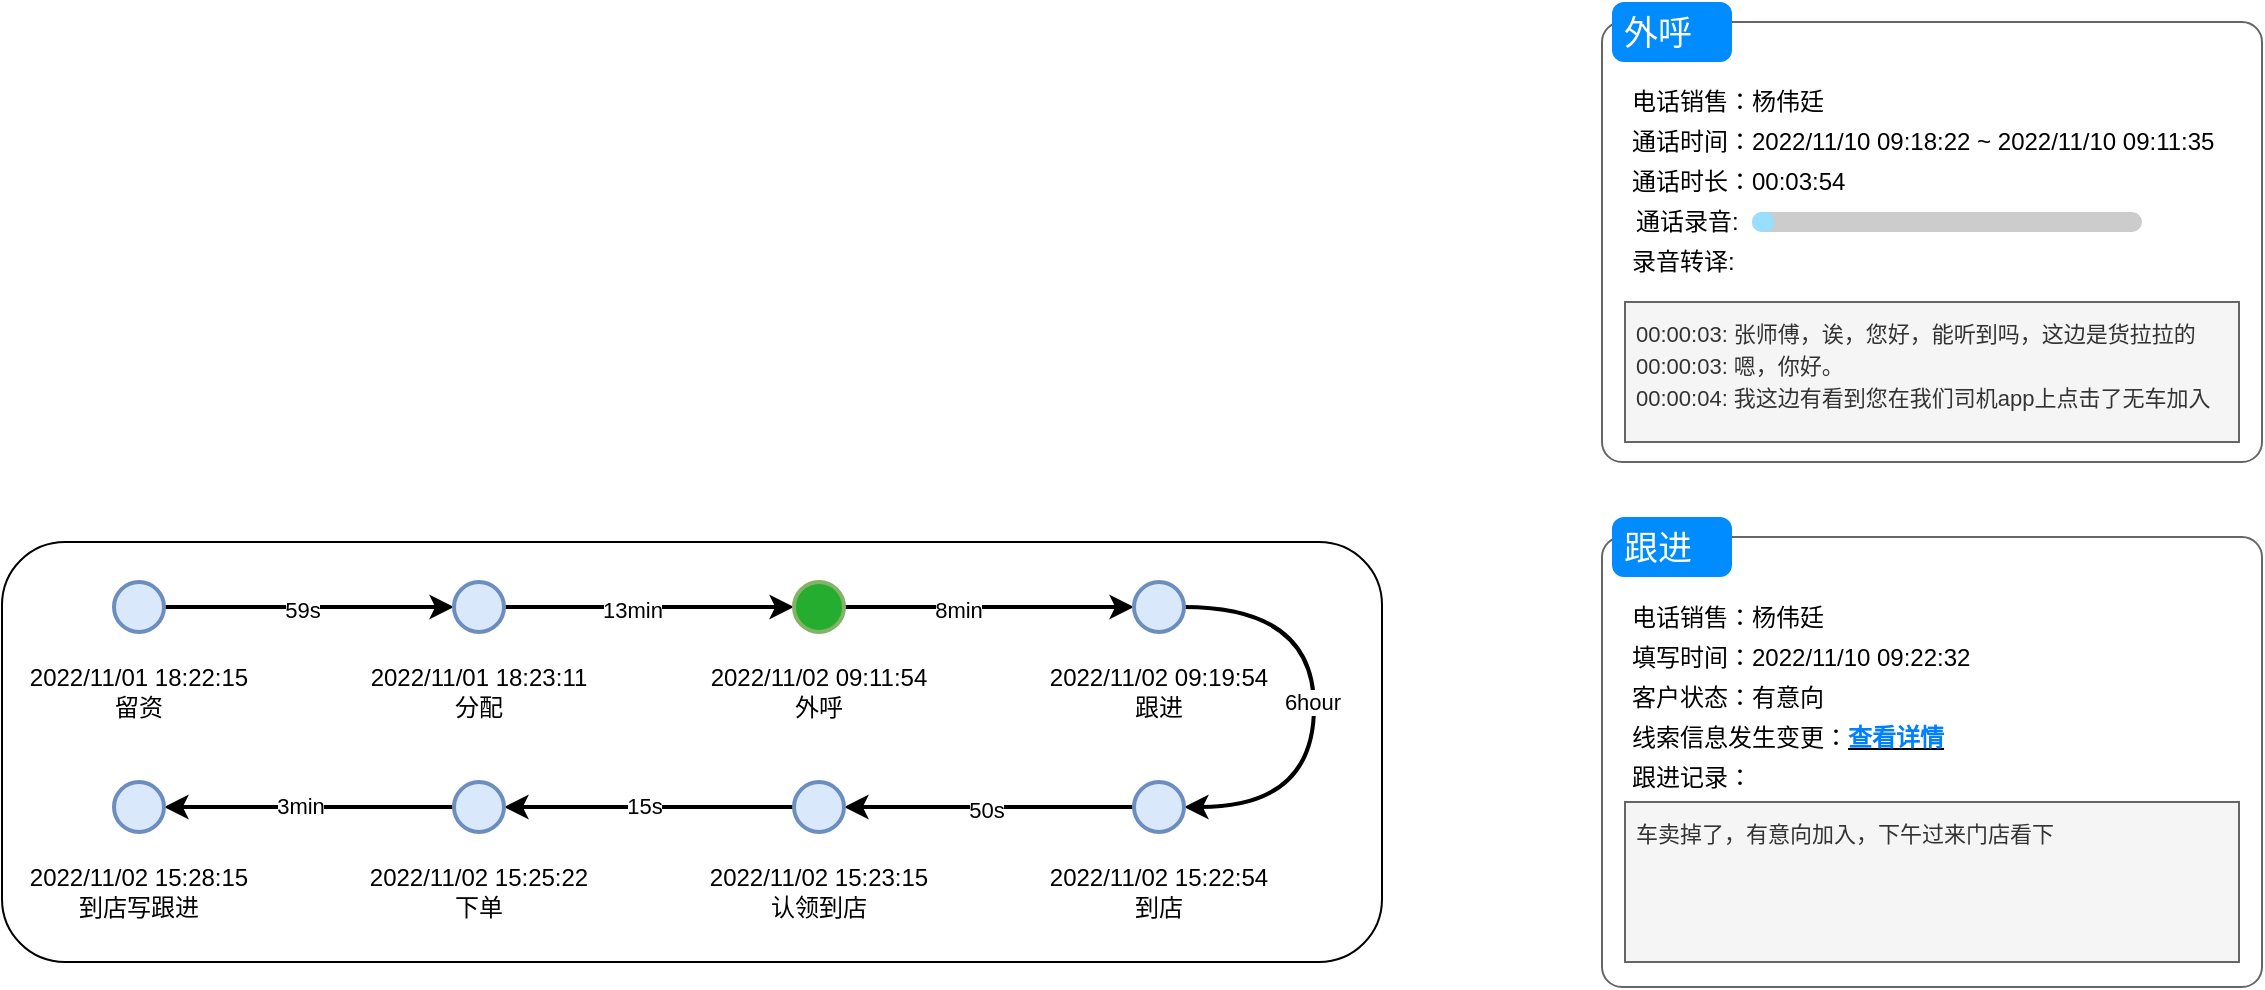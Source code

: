 <mxfile version="20.8.18" type="github" pages="4">
  <diagram name="Page-1" id="2cc2dc42-3aac-f2a9-1cec-7a8b7cbee084">
    <mxGraphModel dx="1674" dy="771" grid="1" gridSize="10" guides="1" tooltips="1" connect="1" arrows="1" fold="1" page="1" pageScale="1" pageWidth="1100" pageHeight="850" background="#ffffff" math="0" shadow="0">
      <root>
        <mxCell id="0" />
        <mxCell id="1" parent="0" />
        <mxCell id="k1B4lqib51Sbaq6Vf1XJ-46" value="" style="rounded=1;whiteSpace=wrap;html=1;strokeWidth=1;" parent="1" vertex="1">
          <mxGeometry x="70" y="340" width="690" height="210" as="geometry" />
        </mxCell>
        <mxCell id="k1B4lqib51Sbaq6Vf1XJ-6" value="" style="edgeStyle=orthogonalEdgeStyle;rounded=0;orthogonalLoop=1;jettySize=auto;html=1;strokeWidth=2;" parent="1" source="k1B4lqib51Sbaq6Vf1XJ-4" target="k1B4lqib51Sbaq6Vf1XJ-5" edge="1">
          <mxGeometry relative="1" as="geometry" />
        </mxCell>
        <mxCell id="k1B4lqib51Sbaq6Vf1XJ-37" value="59s" style="edgeLabel;html=1;align=center;verticalAlign=middle;resizable=0;points=[];" parent="k1B4lqib51Sbaq6Vf1XJ-6" vertex="1" connectable="0">
          <mxGeometry x="-0.048" relative="1" as="geometry">
            <mxPoint y="1" as="offset" />
          </mxGeometry>
        </mxCell>
        <mxCell id="k1B4lqib51Sbaq6Vf1XJ-4" value="" style="ellipse;whiteSpace=wrap;html=1;aspect=fixed;fillColor=#dae8fc;strokeColor=#6c8ebf;strokeWidth=2;" parent="1" vertex="1">
          <mxGeometry x="126" y="360" width="25" height="25" as="geometry" />
        </mxCell>
        <mxCell id="k1B4lqib51Sbaq6Vf1XJ-8" value="" style="edgeStyle=orthogonalEdgeStyle;rounded=0;orthogonalLoop=1;jettySize=auto;html=1;strokeWidth=2;" parent="1" source="k1B4lqib51Sbaq6Vf1XJ-5" target="k1B4lqib51Sbaq6Vf1XJ-7" edge="1">
          <mxGeometry relative="1" as="geometry" />
        </mxCell>
        <mxCell id="k1B4lqib51Sbaq6Vf1XJ-38" value="13min" style="edgeLabel;html=1;align=center;verticalAlign=middle;resizable=0;points=[];" parent="k1B4lqib51Sbaq6Vf1XJ-8" vertex="1" connectable="0">
          <mxGeometry x="-0.117" relative="1" as="geometry">
            <mxPoint y="1" as="offset" />
          </mxGeometry>
        </mxCell>
        <mxCell id="k1B4lqib51Sbaq6Vf1XJ-5" value="" style="ellipse;whiteSpace=wrap;html=1;aspect=fixed;fillColor=#dae8fc;strokeColor=#6c8ebf;strokeWidth=2;" parent="1" vertex="1">
          <mxGeometry x="296" y="360" width="25" height="25" as="geometry" />
        </mxCell>
        <mxCell id="k1B4lqib51Sbaq6Vf1XJ-10" value="" style="edgeStyle=orthogonalEdgeStyle;rounded=0;orthogonalLoop=1;jettySize=auto;html=1;strokeWidth=2;" parent="1" source="k1B4lqib51Sbaq6Vf1XJ-7" target="k1B4lqib51Sbaq6Vf1XJ-9" edge="1">
          <mxGeometry relative="1" as="geometry" />
        </mxCell>
        <mxCell id="k1B4lqib51Sbaq6Vf1XJ-39" value="8min" style="edgeLabel;html=1;align=center;verticalAlign=middle;resizable=0;points=[];" parent="k1B4lqib51Sbaq6Vf1XJ-10" vertex="1" connectable="0">
          <mxGeometry x="-0.214" relative="1" as="geometry">
            <mxPoint y="1" as="offset" />
          </mxGeometry>
        </mxCell>
        <mxCell id="k1B4lqib51Sbaq6Vf1XJ-7" value="" style="ellipse;whiteSpace=wrap;html=1;aspect=fixed;fillColor=#24AD2E;strokeColor=#82b366;strokeWidth=2;" parent="1" vertex="1">
          <mxGeometry x="466" y="360" width="25" height="25" as="geometry" />
        </mxCell>
        <mxCell id="k1B4lqib51Sbaq6Vf1XJ-20" style="edgeStyle=orthogonalEdgeStyle;rounded=0;orthogonalLoop=1;jettySize=auto;html=1;exitX=1;exitY=0.5;exitDx=0;exitDy=0;entryX=1;entryY=0.5;entryDx=0;entryDy=0;curved=1;strokeWidth=2;" parent="1" source="k1B4lqib51Sbaq6Vf1XJ-9" target="k1B4lqib51Sbaq6Vf1XJ-19" edge="1">
          <mxGeometry relative="1" as="geometry">
            <Array as="points">
              <mxPoint x="726" y="373" />
              <mxPoint x="726" y="473" />
            </Array>
          </mxGeometry>
        </mxCell>
        <mxCell id="k1B4lqib51Sbaq6Vf1XJ-41" value="6hour" style="edgeLabel;html=1;align=center;verticalAlign=middle;resizable=0;points=[];" parent="k1B4lqib51Sbaq6Vf1XJ-20" vertex="1" connectable="0">
          <mxGeometry x="-0.022" y="-1" relative="1" as="geometry">
            <mxPoint as="offset" />
          </mxGeometry>
        </mxCell>
        <mxCell id="k1B4lqib51Sbaq6Vf1XJ-9" value="" style="ellipse;whiteSpace=wrap;html=1;aspect=fixed;strokeWidth=2;fillColor=#dae8fc;strokeColor=#6c8ebf;" parent="1" vertex="1">
          <mxGeometry x="636" y="360" width="25" height="25" as="geometry" />
        </mxCell>
        <mxCell id="k1B4lqib51Sbaq6Vf1XJ-15" value="2022/11/01 18:22:15&lt;br&gt;留资" style="text;html=1;strokeColor=none;fillColor=none;align=center;verticalAlign=middle;whiteSpace=wrap;rounded=0;" parent="1" vertex="1">
          <mxGeometry x="70" y="400" width="137" height="30" as="geometry" />
        </mxCell>
        <mxCell id="k1B4lqib51Sbaq6Vf1XJ-16" value="2022/11/01 18:23:11&lt;br&gt;分配" style="text;html=1;strokeColor=none;fillColor=none;align=center;verticalAlign=middle;whiteSpace=wrap;rounded=0;" parent="1" vertex="1">
          <mxGeometry x="240" y="400" width="137" height="30" as="geometry" />
        </mxCell>
        <mxCell id="k1B4lqib51Sbaq6Vf1XJ-17" value="2022/11/02 09:11:54&lt;br&gt;外呼" style="text;html=1;strokeColor=none;fillColor=none;align=center;verticalAlign=middle;whiteSpace=wrap;rounded=0;" parent="1" vertex="1">
          <mxGeometry x="410" y="400" width="137" height="30" as="geometry" />
        </mxCell>
        <mxCell id="k1B4lqib51Sbaq6Vf1XJ-18" value="2022/11/02 09:19:54&lt;br&gt;跟进" style="text;html=1;strokeColor=none;fillColor=none;align=center;verticalAlign=middle;whiteSpace=wrap;rounded=0;" parent="1" vertex="1">
          <mxGeometry x="580" y="400" width="137" height="30" as="geometry" />
        </mxCell>
        <mxCell id="k1B4lqib51Sbaq6Vf1XJ-24" style="edgeStyle=orthogonalEdgeStyle;curved=1;rounded=0;orthogonalLoop=1;jettySize=auto;html=1;exitX=0;exitY=0.5;exitDx=0;exitDy=0;entryX=1;entryY=0.5;entryDx=0;entryDy=0;strokeWidth=2;" parent="1" source="k1B4lqib51Sbaq6Vf1XJ-19" target="k1B4lqib51Sbaq6Vf1XJ-23" edge="1">
          <mxGeometry relative="1" as="geometry" />
        </mxCell>
        <mxCell id="k1B4lqib51Sbaq6Vf1XJ-40" value="50s" style="edgeLabel;html=1;align=center;verticalAlign=middle;resizable=0;points=[];" parent="k1B4lqib51Sbaq6Vf1XJ-24" vertex="1" connectable="0">
          <mxGeometry x="0.021" y="1" relative="1" as="geometry">
            <mxPoint as="offset" />
          </mxGeometry>
        </mxCell>
        <mxCell id="k1B4lqib51Sbaq6Vf1XJ-19" value="" style="ellipse;whiteSpace=wrap;html=1;aspect=fixed;strokeWidth=2;fillColor=#dae8fc;strokeColor=#6c8ebf;" parent="1" vertex="1">
          <mxGeometry x="636" y="460" width="25" height="25" as="geometry" />
        </mxCell>
        <mxCell id="k1B4lqib51Sbaq6Vf1XJ-22" value="2022/11/02 15:22:54&lt;br&gt;到店" style="text;html=1;strokeColor=none;fillColor=none;align=center;verticalAlign=middle;whiteSpace=wrap;rounded=0;" parent="1" vertex="1">
          <mxGeometry x="580" y="500" width="137" height="30" as="geometry" />
        </mxCell>
        <mxCell id="k1B4lqib51Sbaq6Vf1XJ-27" style="edgeStyle=orthogonalEdgeStyle;curved=1;rounded=0;orthogonalLoop=1;jettySize=auto;html=1;exitX=0;exitY=0.5;exitDx=0;exitDy=0;entryX=1;entryY=0.5;entryDx=0;entryDy=0;strokeWidth=2;" parent="1" source="k1B4lqib51Sbaq6Vf1XJ-23" target="k1B4lqib51Sbaq6Vf1XJ-26" edge="1">
          <mxGeometry relative="1" as="geometry" />
        </mxCell>
        <mxCell id="k1B4lqib51Sbaq6Vf1XJ-44" value="15s" style="edgeLabel;html=1;align=center;verticalAlign=middle;resizable=0;points=[];" parent="k1B4lqib51Sbaq6Vf1XJ-27" vertex="1" connectable="0">
          <mxGeometry x="0.035" y="-1" relative="1" as="geometry">
            <mxPoint as="offset" />
          </mxGeometry>
        </mxCell>
        <mxCell id="k1B4lqib51Sbaq6Vf1XJ-23" value="" style="ellipse;whiteSpace=wrap;html=1;aspect=fixed;strokeWidth=2;fillColor=#dae8fc;strokeColor=#6c8ebf;" parent="1" vertex="1">
          <mxGeometry x="466" y="460" width="25" height="25" as="geometry" />
        </mxCell>
        <mxCell id="k1B4lqib51Sbaq6Vf1XJ-25" value="2022/11/02 15:23:15&lt;br&gt;认领到店" style="text;html=1;strokeColor=none;fillColor=none;align=center;verticalAlign=middle;whiteSpace=wrap;rounded=0;" parent="1" vertex="1">
          <mxGeometry x="410" y="500" width="137" height="30" as="geometry" />
        </mxCell>
        <mxCell id="k1B4lqib51Sbaq6Vf1XJ-30" style="edgeStyle=orthogonalEdgeStyle;curved=1;rounded=0;orthogonalLoop=1;jettySize=auto;html=1;exitX=0;exitY=0.5;exitDx=0;exitDy=0;entryX=1;entryY=0.5;entryDx=0;entryDy=0;strokeWidth=2;" parent="1" source="k1B4lqib51Sbaq6Vf1XJ-26" target="k1B4lqib51Sbaq6Vf1XJ-29" edge="1">
          <mxGeometry relative="1" as="geometry" />
        </mxCell>
        <mxCell id="k1B4lqib51Sbaq6Vf1XJ-45" value="3min" style="edgeLabel;html=1;align=center;verticalAlign=middle;resizable=0;points=[];" parent="k1B4lqib51Sbaq6Vf1XJ-30" vertex="1" connectable="0">
          <mxGeometry x="0.062" y="-1" relative="1" as="geometry">
            <mxPoint as="offset" />
          </mxGeometry>
        </mxCell>
        <mxCell id="k1B4lqib51Sbaq6Vf1XJ-26" value="" style="ellipse;whiteSpace=wrap;html=1;aspect=fixed;strokeWidth=2;fillColor=#dae8fc;strokeColor=#6c8ebf;" parent="1" vertex="1">
          <mxGeometry x="296" y="460" width="25" height="25" as="geometry" />
        </mxCell>
        <mxCell id="k1B4lqib51Sbaq6Vf1XJ-28" value="2022/11/02 15:25:22&lt;br&gt;下单" style="text;html=1;strokeColor=none;fillColor=none;align=center;verticalAlign=middle;whiteSpace=wrap;rounded=0;" parent="1" vertex="1">
          <mxGeometry x="240" y="500" width="137" height="30" as="geometry" />
        </mxCell>
        <mxCell id="k1B4lqib51Sbaq6Vf1XJ-29" value="" style="ellipse;whiteSpace=wrap;html=1;aspect=fixed;strokeWidth=2;fillColor=#dae8fc;strokeColor=#6c8ebf;" parent="1" vertex="1">
          <mxGeometry x="126" y="460" width="25" height="25" as="geometry" />
        </mxCell>
        <mxCell id="k1B4lqib51Sbaq6Vf1XJ-31" value="2022/11/02 15:28:15&lt;br&gt;到店写跟进" style="text;html=1;strokeColor=none;fillColor=none;align=center;verticalAlign=middle;whiteSpace=wrap;rounded=0;" parent="1" vertex="1">
          <mxGeometry x="70" y="500" width="137" height="30" as="geometry" />
        </mxCell>
        <mxCell id="k1B4lqib51Sbaq6Vf1XJ-69" value="" style="shape=mxgraph.mockup.containers.marginRect;rectMarginTop=10;strokeColor=#666666;strokeWidth=1;dashed=0;rounded=1;arcSize=5;recursiveResize=0;fontSize=16;" parent="1" vertex="1">
          <mxGeometry x="870" y="70" width="330" height="230" as="geometry" />
        </mxCell>
        <mxCell id="k1B4lqib51Sbaq6Vf1XJ-70" value="外呼" style="shape=rect;strokeColor=none;fillColor=#008cff;strokeWidth=1;dashed=0;rounded=1;arcSize=20;fontColor=#ffffff;fontSize=17;spacing=2;spacingTop=-2;align=left;autosize=1;spacingLeft=4;resizeWidth=0;resizeHeight=0;perimeter=none;" parent="k1B4lqib51Sbaq6Vf1XJ-69" vertex="1">
          <mxGeometry x="5" width="60" height="30" as="geometry" />
        </mxCell>
        <mxCell id="k1B4lqib51Sbaq6Vf1XJ-101" value="通话时间：2022/11/10 09:18:22 ~ 2022/11/10 09:11:35" style="text;html=1;strokeColor=none;fillColor=none;align=left;verticalAlign=middle;whiteSpace=wrap;rounded=0;strokeWidth=1;fontSize=12;" parent="k1B4lqib51Sbaq6Vf1XJ-69" vertex="1">
          <mxGeometry x="13" y="60" width="307" height="20" as="geometry" />
        </mxCell>
        <mxCell id="k1B4lqib51Sbaq6Vf1XJ-102" value="通话时长：00:03:54" style="text;html=1;strokeColor=none;fillColor=none;align=left;verticalAlign=middle;whiteSpace=wrap;rounded=0;strokeWidth=1;fontSize=12;" parent="k1B4lqib51Sbaq6Vf1XJ-69" vertex="1">
          <mxGeometry x="13" y="80" width="307" height="20" as="geometry" />
        </mxCell>
        <mxCell id="k1B4lqib51Sbaq6Vf1XJ-103" value="电话销售：杨伟廷" style="text;html=1;strokeColor=none;fillColor=none;align=left;verticalAlign=middle;whiteSpace=wrap;rounded=0;strokeWidth=1;fontSize=12;" parent="k1B4lqib51Sbaq6Vf1XJ-69" vertex="1">
          <mxGeometry x="13" y="40" width="307" height="20" as="geometry" />
        </mxCell>
        <mxCell id="k1B4lqib51Sbaq6Vf1XJ-105" value="" style="verticalLabelPosition=bottom;shadow=0;dashed=0;align=center;html=1;verticalAlign=top;strokeWidth=1;shape=mxgraph.mockup.misc.progressBar;fillColor=#cccccc;strokeColor=none;fillColor2=#99ddff;barPos=5.806;fontSize=12;fontColor=#3CBA23;" parent="k1B4lqib51Sbaq6Vf1XJ-69" vertex="1">
          <mxGeometry x="75" y="100" width="195" height="20" as="geometry" />
        </mxCell>
        <mxCell id="k1B4lqib51Sbaq6Vf1XJ-106" value="通话录音:" style="text;html=1;strokeColor=none;fillColor=none;align=left;verticalAlign=middle;whiteSpace=wrap;rounded=0;strokeWidth=1;fontSize=12;" parent="k1B4lqib51Sbaq6Vf1XJ-69" vertex="1">
          <mxGeometry x="15" y="100" width="65" height="20" as="geometry" />
        </mxCell>
        <mxCell id="k1B4lqib51Sbaq6Vf1XJ-107" value="" style="shape=image;html=1;verticalAlign=top;verticalLabelPosition=bottom;labelBackgroundColor=#ffffff;imageAspect=0;aspect=fixed;image=https://cdn4.iconfinder.com/data/icons/evil-icons-user-interface/64/play-128.png;strokeWidth=1;fontSize=12;fontColor=#3CBA23;fillColor=#24AD2E;" parent="k1B4lqib51Sbaq6Vf1XJ-69" vertex="1">
          <mxGeometry x="280" y="95" width="30" height="30" as="geometry" />
        </mxCell>
        <mxCell id="k1B4lqib51Sbaq6Vf1XJ-111" value="&lt;h1 style=&quot;line-height: 50%;&quot;&gt;&lt;span style=&quot;font-size: 11px; font-weight: 400;&quot;&gt;00:00:03: 张师傅，诶，您好，能听到吗，这边是货拉拉的&lt;br&gt;00:00:03: 嗯，你好。&lt;br&gt;00:00:04: 我这边有看到您在我们司机app上点击了无车加入&lt;/span&gt;&lt;/h1&gt;" style="text;html=1;spacing=5;spacingTop=-20;whiteSpace=wrap;overflow=hidden;rounded=0;strokeWidth=1;fontSize=12;fillColor=#f5f5f5;strokeColor=#666666;fontColor=#333333;" parent="k1B4lqib51Sbaq6Vf1XJ-69" vertex="1">
          <mxGeometry x="11.5" y="150" width="307" height="70" as="geometry" />
        </mxCell>
        <mxCell id="k1B4lqib51Sbaq6Vf1XJ-112" value="录音转译:" style="text;html=1;strokeColor=none;fillColor=none;align=left;verticalAlign=middle;whiteSpace=wrap;rounded=0;strokeWidth=1;fontSize=12;" parent="k1B4lqib51Sbaq6Vf1XJ-69" vertex="1">
          <mxGeometry x="13" y="120" width="307" height="20" as="geometry" />
        </mxCell>
        <mxCell id="k1B4lqib51Sbaq6Vf1XJ-113" value="" style="shape=mxgraph.mockup.containers.marginRect;rectMarginTop=10;strokeColor=#666666;strokeWidth=1;dashed=0;rounded=1;arcSize=5;recursiveResize=0;fontSize=16;" parent="1" vertex="1">
          <mxGeometry x="870" y="327.5" width="330" height="235" as="geometry" />
        </mxCell>
        <mxCell id="k1B4lqib51Sbaq6Vf1XJ-114" value="跟进" style="shape=rect;strokeColor=none;fillColor=#008cff;strokeWidth=1;dashed=0;rounded=1;arcSize=20;fontColor=#ffffff;fontSize=17;spacing=2;spacingTop=-2;align=left;autosize=1;spacingLeft=4;resizeWidth=0;resizeHeight=0;perimeter=none;" parent="k1B4lqib51Sbaq6Vf1XJ-113" vertex="1">
          <mxGeometry x="5" width="60" height="30" as="geometry" />
        </mxCell>
        <mxCell id="k1B4lqib51Sbaq6Vf1XJ-115" value="填写时间：2022/11/10 09:22:32" style="text;html=1;strokeColor=none;fillColor=none;align=left;verticalAlign=middle;whiteSpace=wrap;rounded=0;strokeWidth=1;fontSize=12;" parent="k1B4lqib51Sbaq6Vf1XJ-113" vertex="1">
          <mxGeometry x="13" y="60" width="307" height="20" as="geometry" />
        </mxCell>
        <mxCell id="k1B4lqib51Sbaq6Vf1XJ-116" value="客户状态：有意向" style="text;html=1;strokeColor=none;fillColor=none;align=left;verticalAlign=middle;whiteSpace=wrap;rounded=0;strokeWidth=1;fontSize=12;" parent="k1B4lqib51Sbaq6Vf1XJ-113" vertex="1">
          <mxGeometry x="13" y="80" width="307" height="20" as="geometry" />
        </mxCell>
        <mxCell id="k1B4lqib51Sbaq6Vf1XJ-117" value="电话销售：杨伟廷" style="text;html=1;strokeColor=none;fillColor=none;align=left;verticalAlign=middle;whiteSpace=wrap;rounded=0;strokeWidth=1;fontSize=12;" parent="k1B4lqib51Sbaq6Vf1XJ-113" vertex="1">
          <mxGeometry x="13" y="40" width="307" height="20" as="geometry" />
        </mxCell>
        <mxCell id="k1B4lqib51Sbaq6Vf1XJ-121" value="&lt;h1 style=&quot;line-height: 50%;&quot;&gt;&lt;span style=&quot;font-size: 11px; font-weight: 400;&quot;&gt;车卖掉了，有意向加入，下午过来门店看下&lt;/span&gt;&lt;/h1&gt;" style="text;html=1;spacing=5;spacingTop=-20;whiteSpace=wrap;overflow=hidden;rounded=0;strokeWidth=1;fontSize=12;fillColor=#f5f5f5;strokeColor=#666666;fontColor=#333333;" parent="k1B4lqib51Sbaq6Vf1XJ-113" vertex="1">
          <mxGeometry x="11.5" y="142.5" width="307" height="80" as="geometry" />
        </mxCell>
        <mxCell id="k1B4lqib51Sbaq6Vf1XJ-123" value="线索信息发生变更：&lt;u&gt;&lt;b&gt;&lt;font color=&quot;#007fff&quot;&gt;查看详情&lt;/font&gt;&lt;/b&gt;&lt;/u&gt;" style="text;html=1;strokeColor=none;fillColor=none;align=left;verticalAlign=middle;whiteSpace=wrap;rounded=0;strokeWidth=1;fontSize=12;" parent="k1B4lqib51Sbaq6Vf1XJ-113" vertex="1">
          <mxGeometry x="13" y="100" width="307" height="20" as="geometry" />
        </mxCell>
        <mxCell id="k1B4lqib51Sbaq6Vf1XJ-124" value="跟进记录：" style="text;html=1;strokeColor=none;fillColor=none;align=left;verticalAlign=middle;whiteSpace=wrap;rounded=0;strokeWidth=1;fontSize=12;" parent="k1B4lqib51Sbaq6Vf1XJ-113" vertex="1">
          <mxGeometry x="13" y="120" width="307" height="20" as="geometry" />
        </mxCell>
      </root>
    </mxGraphModel>
  </diagram>
  <diagram name="process" id="Y_laUgkPB-XDiv3ntsae">
    <mxGraphModel dx="2391" dy="1101" grid="1" gridSize="10" guides="1" tooltips="1" connect="1" arrows="1" fold="1" page="1" pageScale="1" pageWidth="827" pageHeight="1169" math="0" shadow="0">
      <root>
        <mxCell id="WIyWlLk6GJQsqaUBKTNV-0" />
        <mxCell id="WIyWlLk6GJQsqaUBKTNV-1" parent="WIyWlLk6GJQsqaUBKTNV-0" />
        <mxCell id="WIyWlLk6GJQsqaUBKTNV-2" value="" style="rounded=0;html=1;jettySize=auto;orthogonalLoop=1;fontSize=11;endArrow=block;endFill=0;endSize=8;strokeWidth=1;shadow=0;labelBackgroundColor=none;edgeStyle=orthogonalEdgeStyle;" parent="WIyWlLk6GJQsqaUBKTNV-1" source="WIyWlLk6GJQsqaUBKTNV-3" target="WIyWlLk6GJQsqaUBKTNV-6" edge="1">
          <mxGeometry relative="1" as="geometry" />
        </mxCell>
        <mxCell id="YW2kIQZLBRoxpY9JNnQd-0" value="调用obtainUserAccessToken接口获取用户基本信息" style="edgeLabel;html=1;align=center;verticalAlign=middle;resizable=0;points=[];" parent="WIyWlLk6GJQsqaUBKTNV-2" vertex="1" connectable="0">
          <mxGeometry x="-0.2" relative="1" as="geometry">
            <mxPoint as="offset" />
          </mxGeometry>
        </mxCell>
        <mxCell id="WIyWlLk6GJQsqaUBKTNV-3" value="&lt;span style=&quot;font-size: 11px ; background-color: rgb(255 , 255 , 255)&quot;&gt;进入公众号还款&lt;/span&gt;" style="rounded=1;whiteSpace=wrap;html=1;fontSize=12;glass=0;strokeWidth=1;shadow=0;" parent="WIyWlLk6GJQsqaUBKTNV-1" vertex="1">
          <mxGeometry x="155" y="80" width="120" height="40" as="geometry" />
        </mxCell>
        <mxCell id="WIyWlLk6GJQsqaUBKTNV-4" value="Yes" style="rounded=0;html=1;jettySize=auto;orthogonalLoop=1;fontSize=11;endArrow=block;endFill=0;endSize=8;strokeWidth=1;shadow=0;labelBackgroundColor=none;edgeStyle=orthogonalEdgeStyle;" parent="WIyWlLk6GJQsqaUBKTNV-1" source="WIyWlLk6GJQsqaUBKTNV-6" target="WIyWlLk6GJQsqaUBKTNV-10" edge="1">
          <mxGeometry y="20" relative="1" as="geometry">
            <mxPoint as="offset" />
          </mxGeometry>
        </mxCell>
        <mxCell id="WIyWlLk6GJQsqaUBKTNV-5" value="No" style="edgeStyle=orthogonalEdgeStyle;rounded=0;html=1;jettySize=auto;orthogonalLoop=1;fontSize=11;endArrow=block;endFill=0;endSize=8;strokeWidth=1;shadow=0;labelBackgroundColor=none;" parent="WIyWlLk6GJQsqaUBKTNV-1" source="WIyWlLk6GJQsqaUBKTNV-6" target="WIyWlLk6GJQsqaUBKTNV-7" edge="1">
          <mxGeometry y="10" relative="1" as="geometry">
            <mxPoint as="offset" />
          </mxGeometry>
        </mxCell>
        <mxCell id="WIyWlLk6GJQsqaUBKTNV-6" value="用户是否绑定信息" style="rhombus;whiteSpace=wrap;html=1;shadow=0;fontFamily=Helvetica;fontSize=12;align=center;strokeWidth=1;spacing=6;spacingTop=-4;" parent="WIyWlLk6GJQsqaUBKTNV-1" vertex="1">
          <mxGeometry x="160" y="170" width="110" height="80" as="geometry" />
        </mxCell>
        <mxCell id="WIyWlLk6GJQsqaUBKTNV-7" value="绑定unionId与身份证号码" style="rounded=1;whiteSpace=wrap;html=1;fontSize=12;glass=0;strokeWidth=1;shadow=0;" parent="WIyWlLk6GJQsqaUBKTNV-1" vertex="1">
          <mxGeometry x="320" y="190" width="120" height="40" as="geometry" />
        </mxCell>
        <mxCell id="WIyWlLk6GJQsqaUBKTNV-8" value="&lt;span style=&quot;font-size: 12px&quot;&gt;查看某一订单付款计划列表&lt;/span&gt;" style="rounded=0;html=1;jettySize=auto;orthogonalLoop=1;fontSize=11;endArrow=block;endFill=0;endSize=8;strokeWidth=1;shadow=0;labelBackgroundColor=none;edgeStyle=orthogonalEdgeStyle;entryX=0.5;entryY=0;entryDx=0;entryDy=0;" parent="WIyWlLk6GJQsqaUBKTNV-1" source="WIyWlLk6GJQsqaUBKTNV-10" target="YW2kIQZLBRoxpY9JNnQd-2" edge="1">
          <mxGeometry y="15" relative="1" as="geometry">
            <mxPoint as="offset" />
            <mxPoint x="215" y="440" as="targetPoint" />
          </mxGeometry>
        </mxCell>
        <mxCell id="WIyWlLk6GJQsqaUBKTNV-10" value="获取订单列表" style="rhombus;whiteSpace=wrap;html=1;shadow=0;fontFamily=Helvetica;fontSize=12;align=center;strokeWidth=1;spacing=6;spacingTop=-4;" parent="WIyWlLk6GJQsqaUBKTNV-1" vertex="1">
          <mxGeometry x="165" y="290" width="100" height="80" as="geometry" />
        </mxCell>
        <mxCell id="WIyWlLk6GJQsqaUBKTNV-11" value="END" style="rounded=1;whiteSpace=wrap;html=1;fontSize=12;glass=0;strokeWidth=1;shadow=0;" parent="WIyWlLk6GJQsqaUBKTNV-1" vertex="1">
          <mxGeometry x="160" y="1135" width="120" height="40" as="geometry" />
        </mxCell>
        <mxCell id="YW2kIQZLBRoxpY9JNnQd-9" value="" style="edgeStyle=orthogonalEdgeStyle;rounded=0;orthogonalLoop=1;jettySize=auto;html=1;fontFamily=Helvetica;" parent="WIyWlLk6GJQsqaUBKTNV-1" source="YW2kIQZLBRoxpY9JNnQd-2" target="YW2kIQZLBRoxpY9JNnQd-8" edge="1">
          <mxGeometry relative="1" as="geometry" />
        </mxCell>
        <mxCell id="YW2kIQZLBRoxpY9JNnQd-2" value="获取付款配置信息" style="rhombus;whiteSpace=wrap;html=1;fontFamily=Helvetica;" parent="WIyWlLk6GJQsqaUBKTNV-1" vertex="1">
          <mxGeometry x="175" y="430" width="80" height="80" as="geometry" />
        </mxCell>
        <mxCell id="YW2kIQZLBRoxpY9JNnQd-4" style="edgeStyle=orthogonalEdgeStyle;rounded=0;orthogonalLoop=1;jettySize=auto;html=1;exitX=0.5;exitY=1;exitDx=0;exitDy=0;fontFamily=Helvetica;" parent="WIyWlLk6GJQsqaUBKTNV-1" source="YW2kIQZLBRoxpY9JNnQd-2" target="YW2kIQZLBRoxpY9JNnQd-2" edge="1">
          <mxGeometry relative="1" as="geometry" />
        </mxCell>
        <mxCell id="YW2kIQZLBRoxpY9JNnQd-20" style="edgeStyle=orthogonalEdgeStyle;rounded=0;orthogonalLoop=1;jettySize=auto;html=1;entryX=0;entryY=0.5;entryDx=0;entryDy=0;fontFamily=Helvetica;exitX=0.5;exitY=1;exitDx=0;exitDy=0;" parent="WIyWlLk6GJQsqaUBKTNV-1" source="YW2kIQZLBRoxpY9JNnQd-5" target="YW2kIQZLBRoxpY9JNnQd-19" edge="1">
          <mxGeometry relative="1" as="geometry" />
        </mxCell>
        <mxCell id="YW2kIQZLBRoxpY9JNnQd-5" value="APPID使用货拉拉租车买车公众号" style="rhombus;whiteSpace=wrap;html=1;fontFamily=Helvetica;" parent="WIyWlLk6GJQsqaUBKTNV-1" vertex="1">
          <mxGeometry x="70" y="673" width="80" height="80" as="geometry" />
        </mxCell>
        <mxCell id="YW2kIQZLBRoxpY9JNnQd-13" style="edgeStyle=orthogonalEdgeStyle;rounded=0;orthogonalLoop=1;jettySize=auto;html=1;fontFamily=Helvetica;" parent="WIyWlLk6GJQsqaUBKTNV-1" source="YW2kIQZLBRoxpY9JNnQd-8" edge="1">
          <mxGeometry relative="1" as="geometry">
            <mxPoint x="110" y="670" as="targetPoint" />
          </mxGeometry>
        </mxCell>
        <mxCell id="YW2kIQZLBRoxpY9JNnQd-15" value="no" style="edgeLabel;html=1;align=center;verticalAlign=middle;resizable=0;points=[];fontFamily=Helvetica;" parent="YW2kIQZLBRoxpY9JNnQd-13" vertex="1" connectable="0">
          <mxGeometry x="-0.148" y="-1" relative="1" as="geometry">
            <mxPoint as="offset" />
          </mxGeometry>
        </mxCell>
        <mxCell id="YW2kIQZLBRoxpY9JNnQd-14" style="edgeStyle=orthogonalEdgeStyle;rounded=0;orthogonalLoop=1;jettySize=auto;html=1;fontFamily=Helvetica;entryX=0.5;entryY=0;entryDx=0;entryDy=0;" parent="WIyWlLk6GJQsqaUBKTNV-1" source="YW2kIQZLBRoxpY9JNnQd-8" target="YW2kIQZLBRoxpY9JNnQd-18" edge="1">
          <mxGeometry relative="1" as="geometry">
            <mxPoint x="340" y="690" as="targetPoint" />
            <Array as="points">
              <mxPoint x="340" y="600" />
            </Array>
          </mxGeometry>
        </mxCell>
        <mxCell id="YW2kIQZLBRoxpY9JNnQd-16" value="yes" style="edgeLabel;html=1;align=center;verticalAlign=middle;resizable=0;points=[];fontFamily=Helvetica;" parent="YW2kIQZLBRoxpY9JNnQd-14" vertex="1" connectable="0">
          <mxGeometry x="-0.442" y="-2" relative="1" as="geometry">
            <mxPoint as="offset" />
          </mxGeometry>
        </mxCell>
        <mxCell id="YW2kIQZLBRoxpY9JNnQd-8" value="是否内部金融订单" style="rhombus;whiteSpace=wrap;html=1;fontFamily=Helvetica;" parent="WIyWlLk6GJQsqaUBKTNV-1" vertex="1">
          <mxGeometry x="175" y="560" width="80" height="80" as="geometry" />
        </mxCell>
        <mxCell id="YW2kIQZLBRoxpY9JNnQd-21" style="edgeStyle=orthogonalEdgeStyle;rounded=0;orthogonalLoop=1;jettySize=auto;html=1;entryX=1;entryY=0.5;entryDx=0;entryDy=0;fontFamily=Helvetica;exitX=0.5;exitY=1;exitDx=0;exitDy=0;" parent="WIyWlLk6GJQsqaUBKTNV-1" source="YW2kIQZLBRoxpY9JNnQd-18" target="YW2kIQZLBRoxpY9JNnQd-19" edge="1">
          <mxGeometry relative="1" as="geometry" />
        </mxCell>
        <mxCell id="YW2kIQZLBRoxpY9JNnQd-18" value="APPID使用货拉拉融资租赁公众号" style="rhombus;whiteSpace=wrap;html=1;fontFamily=Helvetica;" parent="WIyWlLk6GJQsqaUBKTNV-1" vertex="1">
          <mxGeometry x="300" y="673" width="80" height="80" as="geometry" />
        </mxCell>
        <mxCell id="YW2kIQZLBRoxpY9JNnQd-23" style="edgeStyle=orthogonalEdgeStyle;rounded=0;orthogonalLoop=1;jettySize=auto;html=1;entryX=0.5;entryY=0;entryDx=0;entryDy=0;fontFamily=Helvetica;" parent="WIyWlLk6GJQsqaUBKTNV-1" source="YW2kIQZLBRoxpY9JNnQd-19" target="YW2kIQZLBRoxpY9JNnQd-22" edge="1">
          <mxGeometry relative="1" as="geometry" />
        </mxCell>
        <mxCell id="YW2kIQZLBRoxpY9JNnQd-19" value="唤起微信支付" style="rhombus;whiteSpace=wrap;html=1;fontFamily=Helvetica;" parent="WIyWlLk6GJQsqaUBKTNV-1" vertex="1">
          <mxGeometry x="180" y="764" width="80" height="80" as="geometry" />
        </mxCell>
        <mxCell id="YW2kIQZLBRoxpY9JNnQd-25" style="edgeStyle=orthogonalEdgeStyle;rounded=0;orthogonalLoop=1;jettySize=auto;html=1;fontFamily=Helvetica;entryX=0.5;entryY=0;entryDx=0;entryDy=0;" parent="WIyWlLk6GJQsqaUBKTNV-1" source="YW2kIQZLBRoxpY9JNnQd-22" target="YW2kIQZLBRoxpY9JNnQd-26" edge="1">
          <mxGeometry relative="1" as="geometry">
            <mxPoint x="220" y="1018" as="targetPoint" />
          </mxGeometry>
        </mxCell>
        <mxCell id="YW2kIQZLBRoxpY9JNnQd-22" value="微信支付回调" style="rhombus;whiteSpace=wrap;html=1;fontFamily=Helvetica;" parent="WIyWlLk6GJQsqaUBKTNV-1" vertex="1">
          <mxGeometry x="180" y="888" width="80" height="80" as="geometry" />
        </mxCell>
        <mxCell id="YW2kIQZLBRoxpY9JNnQd-27" style="edgeStyle=orthogonalEdgeStyle;rounded=0;orthogonalLoop=1;jettySize=auto;html=1;entryX=0.5;entryY=0;entryDx=0;entryDy=0;fontFamily=Helvetica;" parent="WIyWlLk6GJQsqaUBKTNV-1" source="YW2kIQZLBRoxpY9JNnQd-26" target="WIyWlLk6GJQsqaUBKTNV-11" edge="1">
          <mxGeometry relative="1" as="geometry" />
        </mxCell>
        <mxCell id="YW2kIQZLBRoxpY9JNnQd-26" value="回调订单服务，修改还款状态" style="rhombus;whiteSpace=wrap;html=1;fontFamily=Helvetica;" parent="WIyWlLk6GJQsqaUBKTNV-1" vertex="1">
          <mxGeometry x="180" y="1011" width="80" height="80" as="geometry" />
        </mxCell>
      </root>
    </mxGraphModel>
  </diagram>
  <diagram name="第 2 页" id="qHSYSSkdCeZ5dZJQ3THa">
    <mxGraphModel dx="2501" dy="771" grid="1" gridSize="10" guides="1" tooltips="1" connect="1" arrows="1" fold="1" page="1" pageScale="1" pageWidth="827" pageHeight="1169" math="0" shadow="0">
      <root>
        <mxCell id="FAv3GRBPv_r7nj6wpc9L-0" />
        <mxCell id="FAv3GRBPv_r7nj6wpc9L-1" parent="FAv3GRBPv_r7nj6wpc9L-0" />
        <mxCell id="FAv3GRBPv_r7nj6wpc9L-2" value="公众号" style="shape=umlLifeline;perimeter=lifelinePerimeter;container=1;collapsible=0;recursiveResize=0;rounded=0;shadow=0;strokeWidth=1;" parent="FAv3GRBPv_r7nj6wpc9L-1" vertex="1">
          <mxGeometry x="120" y="80" width="100" height="1060" as="geometry" />
        </mxCell>
        <mxCell id="FAv3GRBPv_r7nj6wpc9L-3" value="" style="points=[];perimeter=orthogonalPerimeter;rounded=0;shadow=0;strokeWidth=1;" parent="FAv3GRBPv_r7nj6wpc9L-2" vertex="1">
          <mxGeometry x="45" y="70" width="10" height="900" as="geometry" />
        </mxCell>
        <mxCell id="FAv3GRBPv_r7nj6wpc9L-5" value="" style="points=[];perimeter=orthogonalPerimeter;rounded=0;shadow=0;strokeWidth=1;" parent="FAv3GRBPv_r7nj6wpc9L-2" vertex="1">
          <mxGeometry x="50" y="120" width="10" height="80" as="geometry" />
        </mxCell>
        <mxCell id="FAv3GRBPv_r7nj6wpc9L-6" value="2.调用obtainUserAccessToken接口获取用户基本信息" style="verticalAlign=bottom;endArrow=block;shadow=0;strokeWidth=1;entryX=-0.2;entryY=0.25;entryDx=0;entryDy=0;entryPerimeter=0;" parent="FAv3GRBPv_r7nj6wpc9L-2" target="FAv3GRBPv_r7nj6wpc9L-9" edge="1">
          <mxGeometry relative="1" as="geometry">
            <mxPoint x="60" y="130" as="sourcePoint" />
            <mxPoint x="440" y="130" as="targetPoint" />
          </mxGeometry>
        </mxCell>
        <mxCell id="udwXWW6mhhBUO9Jlpy6_-4" value="" style="points=[];perimeter=orthogonalPerimeter;rounded=0;shadow=0;strokeWidth=1;" parent="FAv3GRBPv_r7nj6wpc9L-2" vertex="1">
          <mxGeometry x="50" y="250" width="10" height="80" as="geometry" />
        </mxCell>
        <mxCell id="udwXWW6mhhBUO9Jlpy6_-13" value="" style="points=[];perimeter=orthogonalPerimeter;rounded=0;shadow=0;strokeWidth=1;" parent="FAv3GRBPv_r7nj6wpc9L-2" vertex="1">
          <mxGeometry x="50" y="380" width="10" height="200" as="geometry" />
        </mxCell>
        <mxCell id="udwXWW6mhhBUO9Jlpy6_-29" style="edgeStyle=none;rounded=0;orthogonalLoop=1;jettySize=auto;html=1;fontFamily=Helvetica;fontColor=#000000;" parent="FAv3GRBPv_r7nj6wpc9L-2" edge="1">
          <mxGeometry relative="1" as="geometry">
            <mxPoint x="60" y="577" as="sourcePoint" />
            <mxPoint x="450" y="577" as="targetPoint" />
          </mxGeometry>
        </mxCell>
        <mxCell id="udwXWW6mhhBUO9Jlpy6_-41" value="" style="points=[];perimeter=orthogonalPerimeter;rounded=0;shadow=0;strokeWidth=1;" parent="FAv3GRBPv_r7nj6wpc9L-2" vertex="1">
          <mxGeometry x="50" y="640" width="10" height="250" as="geometry" />
        </mxCell>
        <mxCell id="udwXWW6mhhBUO9Jlpy6_-57" value="11.查询某一订单的付款计划" style="rounded=0;orthogonalLoop=1;jettySize=auto;html=1;fontFamily=Helvetica;" parent="FAv3GRBPv_r7nj6wpc9L-2" edge="1">
          <mxGeometry x="-0.133" y="10" relative="1" as="geometry">
            <mxPoint x="-135" y="400" as="sourcePoint" />
            <mxPoint x="45" y="400" as="targetPoint" />
            <mxPoint as="offset" />
            <Array as="points" />
          </mxGeometry>
        </mxCell>
        <mxCell id="FAv3GRBPv_r7nj6wpc9L-7" value="支付后台" style="shape=umlLifeline;perimeter=lifelinePerimeter;container=1;collapsible=0;recursiveResize=0;rounded=0;shadow=0;strokeWidth=1;" parent="FAv3GRBPv_r7nj6wpc9L-1" vertex="1">
          <mxGeometry x="530" y="80" width="100" height="1050" as="geometry" />
        </mxCell>
        <mxCell id="FAv3GRBPv_r7nj6wpc9L-8" value="" style="points=[];perimeter=orthogonalPerimeter;rounded=0;shadow=0;strokeWidth=1;" parent="FAv3GRBPv_r7nj6wpc9L-7" vertex="1">
          <mxGeometry x="45" y="80" width="10" height="880" as="geometry" />
        </mxCell>
        <mxCell id="FAv3GRBPv_r7nj6wpc9L-9" value="" style="points=[];perimeter=orthogonalPerimeter;rounded=0;shadow=0;strokeWidth=1;" parent="FAv3GRBPv_r7nj6wpc9L-7" vertex="1">
          <mxGeometry x="50" y="110" width="10" height="80" as="geometry" />
        </mxCell>
        <mxCell id="udwXWW6mhhBUO9Jlpy6_-6" value="" style="points=[];perimeter=orthogonalPerimeter;rounded=0;shadow=0;strokeWidth=1;" parent="FAv3GRBPv_r7nj6wpc9L-7" vertex="1">
          <mxGeometry x="50" y="250" width="10" height="80" as="geometry" />
        </mxCell>
        <mxCell id="udwXWW6mhhBUO9Jlpy6_-16" value="" style="points=[];perimeter=orthogonalPerimeter;rounded=0;shadow=0;strokeWidth=1;" parent="FAv3GRBPv_r7nj6wpc9L-7" vertex="1">
          <mxGeometry x="50" y="380" width="10" height="210" as="geometry" />
        </mxCell>
        <mxCell id="udwXWW6mhhBUO9Jlpy6_-37" style="edgeStyle=none;rounded=0;orthogonalLoop=1;dashed=1;jettySize=auto;html=1;fontFamily=Helvetica;fontColor=#000000;" parent="FAv3GRBPv_r7nj6wpc9L-7" edge="1">
          <mxGeometry relative="1" as="geometry">
            <mxPoint x="489.5" y="175" as="sourcePoint" />
            <mxPoint x="60" y="175" as="targetPoint" />
          </mxGeometry>
        </mxCell>
        <mxCell id="udwXWW6mhhBUO9Jlpy6_-38" value="4.根据返回的unionId查询绑定的用户信息（unionId - idcrad）" style="edgeLabel;html=1;align=center;verticalAlign=middle;resizable=0;points=[];fontFamily=Helvetica;fontColor=#000000;" parent="udwXWW6mhhBUO9Jlpy6_-37" vertex="1" connectable="0">
          <mxGeometry x="0.249" y="1" relative="1" as="geometry">
            <mxPoint x="30" y="-11" as="offset" />
          </mxGeometry>
        </mxCell>
        <mxCell id="udwXWW6mhhBUO9Jlpy6_-42" value="" style="points=[];perimeter=orthogonalPerimeter;rounded=0;shadow=0;strokeWidth=1;" parent="FAv3GRBPv_r7nj6wpc9L-7" vertex="1">
          <mxGeometry x="50" y="650" width="10" height="210" as="geometry" />
        </mxCell>
        <mxCell id="FAv3GRBPv_r7nj6wpc9L-10" value="微信公众号" style="shape=umlLifeline;perimeter=lifelinePerimeter;container=1;collapsible=0;recursiveResize=0;rounded=0;shadow=0;strokeWidth=1;" parent="FAv3GRBPv_r7nj6wpc9L-1" vertex="1">
          <mxGeometry x="970" y="80" width="100" height="990" as="geometry" />
        </mxCell>
        <mxCell id="FAv3GRBPv_r7nj6wpc9L-11" value="" style="points=[];perimeter=orthogonalPerimeter;rounded=0;shadow=0;strokeWidth=1;" parent="FAv3GRBPv_r7nj6wpc9L-10" vertex="1">
          <mxGeometry x="45" y="80" width="10" height="540" as="geometry" />
        </mxCell>
        <mxCell id="FAv3GRBPv_r7nj6wpc9L-12" value="OMS订单服务" style="shape=umlLifeline;perimeter=lifelinePerimeter;container=1;collapsible=0;recursiveResize=0;rounded=0;shadow=0;strokeWidth=1;" parent="FAv3GRBPv_r7nj6wpc9L-1" vertex="1">
          <mxGeometry x="781" y="80" width="100" height="1030" as="geometry" />
        </mxCell>
        <mxCell id="FAv3GRBPv_r7nj6wpc9L-13" value="" style="points=[];perimeter=orthogonalPerimeter;rounded=0;shadow=0;strokeWidth=1;" parent="FAv3GRBPv_r7nj6wpc9L-12" vertex="1">
          <mxGeometry x="45" y="220" width="10" height="750" as="geometry" />
        </mxCell>
        <mxCell id="udwXWW6mhhBUO9Jlpy6_-66" style="edgeStyle=none;rounded=0;orthogonalLoop=1;jettySize=auto;html=1;fontFamily=Helvetica;fontColor=#000000;" parent="FAv3GRBPv_r7nj6wpc9L-12" edge="1">
          <mxGeometry relative="1" as="geometry">
            <mxPoint x="479" y="899.03" as="sourcePoint" />
            <mxPoint x="-191" y="899" as="targetPoint" />
          </mxGeometry>
        </mxCell>
        <mxCell id="udwXWW6mhhBUO9Jlpy6_-67" value="24.微信支付回调" style="edgeLabel;html=1;align=center;verticalAlign=middle;resizable=0;points=[];fontFamily=Helvetica;fontColor=#000000;" parent="udwXWW6mhhBUO9Jlpy6_-66" vertex="1" connectable="0">
          <mxGeometry x="-0.041" y="1" relative="1" as="geometry">
            <mxPoint y="-9" as="offset" />
          </mxGeometry>
        </mxCell>
        <mxCell id="FAv3GRBPv_r7nj6wpc9L-14" value="5.返回用户基本信息，若用户未绑定身份证信息，要求用户绑定" style="verticalAlign=bottom;endArrow=open;dashed=1;endSize=8;shadow=0;strokeWidth=1;exitX=-0.2;exitY=0.938;exitDx=0;exitDy=0;exitPerimeter=0;" parent="FAv3GRBPv_r7nj6wpc9L-1" source="FAv3GRBPv_r7nj6wpc9L-9" edge="1">
          <mxGeometry relative="1" as="geometry">
            <mxPoint x="180" y="265" as="targetPoint" />
            <mxPoint x="240" y="257" as="sourcePoint" />
          </mxGeometry>
        </mxCell>
        <mxCell id="FAv3GRBPv_r7nj6wpc9L-15" style="rounded=0;orthogonalLoop=1;jettySize=auto;html=1;entryX=0;entryY=0.231;entryDx=0;entryDy=0;entryPerimeter=0;" parent="FAv3GRBPv_r7nj6wpc9L-1" edge="1">
          <mxGeometry relative="1" as="geometry">
            <mxPoint x="590" y="217.96" as="sourcePoint" />
            <mxPoint x="1015" y="217.96" as="targetPoint" />
          </mxGeometry>
        </mxCell>
        <mxCell id="FAv3GRBPv_r7nj6wpc9L-16" value="3.调用公众号接口，获取用户&lt;span style=&quot;color: rgb(34 , 34 , 34) ; font-family: , , &amp;#34;sf ui text&amp;#34; , &amp;#34;helvetica neue&amp;#34; , &amp;#34;pingfang sc&amp;#34; , &amp;#34;hiragino sans gb&amp;#34; , &amp;#34;microsoft yahei ui&amp;#34; , &amp;#34;microsoft yahei&amp;#34; , &amp;#34;arial&amp;#34; , sans-serif ; font-size: 14px&quot;&gt;UnionID、openId&lt;/span&gt;" style="edgeLabel;html=1;align=center;verticalAlign=middle;resizable=0;points=[];" parent="FAv3GRBPv_r7nj6wpc9L-15" vertex="1" connectable="0">
          <mxGeometry x="-0.297" y="-1" relative="1" as="geometry">
            <mxPoint x="51" y="-16" as="offset" />
          </mxGeometry>
        </mxCell>
        <mxCell id="FAv3GRBPv_r7nj6wpc9L-17" value="微信支付系统" style="shape=umlLifeline;perimeter=lifelinePerimeter;container=1;collapsible=0;recursiveResize=0;rounded=0;shadow=0;strokeWidth=1;" parent="FAv3GRBPv_r7nj6wpc9L-1" vertex="1">
          <mxGeometry x="1220" y="80" width="100" height="980" as="geometry" />
        </mxCell>
        <mxCell id="FAv3GRBPv_r7nj6wpc9L-18" value="" style="points=[];perimeter=orthogonalPerimeter;rounded=0;shadow=0;strokeWidth=1;" parent="FAv3GRBPv_r7nj6wpc9L-17" vertex="1">
          <mxGeometry x="45" y="675" width="10" height="285" as="geometry" />
        </mxCell>
        <mxCell id="udwXWW6mhhBUO9Jlpy6_-2" style="rounded=0;orthogonalLoop=1;jettySize=auto;html=1;fontFamily=Helvetica;" parent="FAv3GRBPv_r7nj6wpc9L-1" edge="1">
          <mxGeometry relative="1" as="geometry">
            <mxPoint x="181" y="350" as="sourcePoint" />
            <mxPoint x="579.5" y="350" as="targetPoint" />
          </mxGeometry>
        </mxCell>
        <mxCell id="udwXWW6mhhBUO9Jlpy6_-3" value="7.调用&lt;span style=&quot;font-family: &amp;#34;menlo&amp;#34; , monospace ; font-size: 11px ; text-align: left&quot;&gt;orderbyidcard接口获取订单列表&lt;/span&gt;" style="text;html=1;align=center;verticalAlign=middle;resizable=0;points=[];autosize=1;strokeColor=none;fillColor=none;fontFamily=Helvetica;" parent="FAv3GRBPv_r7nj6wpc9L-1" vertex="1">
          <mxGeometry x="235" y="330" width="220" height="20" as="geometry" />
        </mxCell>
        <mxCell id="udwXWW6mhhBUO9Jlpy6_-7" style="edgeStyle=none;rounded=0;orthogonalLoop=1;jettySize=auto;html=1;fontFamily=Helvetica;fontColor=#000000;" parent="FAv3GRBPv_r7nj6wpc9L-1" target="FAv3GRBPv_r7nj6wpc9L-12" edge="1">
          <mxGeometry relative="1" as="geometry">
            <mxPoint x="590" y="362" as="sourcePoint" />
            <mxPoint x="799.5" y="362" as="targetPoint" />
          </mxGeometry>
        </mxCell>
        <mxCell id="udwXWW6mhhBUO9Jlpy6_-9" style="edgeStyle=none;rounded=0;orthogonalLoop=1;dashed=1;jettySize=auto;html=1;fontFamily=Helvetica;fontColor=#000000;" parent="FAv3GRBPv_r7nj6wpc9L-1" source="FAv3GRBPv_r7nj6wpc9L-12" edge="1">
          <mxGeometry relative="1" as="geometry">
            <mxPoint x="795" y="386" as="sourcePoint" />
            <mxPoint x="590" y="386" as="targetPoint" />
          </mxGeometry>
        </mxCell>
        <mxCell id="udwXWW6mhhBUO9Jlpy6_-10" value="9.返回订单信息" style="edgeLabel;html=1;align=center;verticalAlign=middle;resizable=0;points=[];fontFamily=Helvetica;fontColor=#000000;" parent="udwXWW6mhhBUO9Jlpy6_-9" vertex="1" connectable="0">
          <mxGeometry x="0.249" y="1" relative="1" as="geometry">
            <mxPoint x="13" y="-10" as="offset" />
          </mxGeometry>
        </mxCell>
        <mxCell id="udwXWW6mhhBUO9Jlpy6_-11" style="edgeStyle=none;rounded=0;orthogonalLoop=1;dashed=1;jettySize=auto;html=1;fontFamily=Helvetica;fontColor=#000000;exitX=-0.2;exitY=0.65;exitDx=0;exitDy=0;exitPerimeter=0;entryX=1;entryY=0.875;entryDx=0;entryDy=0;entryPerimeter=0;" parent="FAv3GRBPv_r7nj6wpc9L-1" target="udwXWW6mhhBUO9Jlpy6_-4" edge="1">
          <mxGeometry relative="1" as="geometry">
            <mxPoint x="578" y="398" as="sourcePoint" />
            <mxPoint x="250" y="400" as="targetPoint" />
          </mxGeometry>
        </mxCell>
        <mxCell id="udwXWW6mhhBUO9Jlpy6_-12" value="10.返回订单信息" style="edgeLabel;html=1;align=center;verticalAlign=middle;resizable=0;points=[];fontFamily=Helvetica;fontColor=#000000;" parent="udwXWW6mhhBUO9Jlpy6_-11" vertex="1" connectable="0">
          <mxGeometry x="0.249" y="1" relative="1" as="geometry">
            <mxPoint x="11" y="-10" as="offset" />
          </mxGeometry>
        </mxCell>
        <mxCell id="udwXWW6mhhBUO9Jlpy6_-15" style="edgeStyle=none;rounded=0;orthogonalLoop=1;jettySize=auto;html=1;fontFamily=Helvetica;fontColor=#000000;" parent="FAv3GRBPv_r7nj6wpc9L-1" edge="1">
          <mxGeometry relative="1" as="geometry">
            <mxPoint x="180" y="478" as="sourcePoint" />
            <mxPoint x="579.5" y="478" as="targetPoint" />
          </mxGeometry>
        </mxCell>
        <mxCell id="udwXWW6mhhBUO9Jlpy6_-17" value="&lt;p&gt;12.调用&lt;span style=&quot;font-family: &amp;#34;menlo&amp;#34; , monospace ; font-size: 11px ; text-align: left&quot;&gt;installmentsplanbyorderid接口查询订单付款计划列表&lt;/span&gt;&lt;/p&gt;" style="text;html=1;align=center;verticalAlign=middle;resizable=0;points=[];autosize=1;strokeColor=none;fillColor=none;fontFamily=Helvetica;fontColor=#000000;" parent="FAv3GRBPv_r7nj6wpc9L-1" vertex="1">
          <mxGeometry x="195" y="450" width="350" height="40" as="geometry" />
        </mxCell>
        <mxCell id="udwXWW6mhhBUO9Jlpy6_-18" value="8.通过司机身份证查询订单信息" style="edgeLabel;html=1;align=center;verticalAlign=middle;resizable=0;points=[];fontFamily=Helvetica;fontColor=#000000;" parent="FAv3GRBPv_r7nj6wpc9L-1" vertex="1" connectable="0">
          <mxGeometry x="690" y="350" as="geometry" />
        </mxCell>
        <mxCell id="udwXWW6mhhBUO9Jlpy6_-19" style="edgeStyle=none;rounded=0;orthogonalLoop=1;jettySize=auto;html=1;fontFamily=Helvetica;fontColor=#000000;" parent="FAv3GRBPv_r7nj6wpc9L-1" edge="1">
          <mxGeometry relative="1" as="geometry">
            <mxPoint x="590" y="502" as="sourcePoint" />
            <mxPoint x="830.5" y="502" as="targetPoint" />
          </mxGeometry>
        </mxCell>
        <mxCell id="udwXWW6mhhBUO9Jlpy6_-20" value="13.通过idcard、orderId查询付款计划信息" style="edgeLabel;html=1;align=center;verticalAlign=middle;resizable=0;points=[];fontFamily=Helvetica;fontColor=#000000;" parent="udwXWW6mhhBUO9Jlpy6_-19" vertex="1" connectable="0">
          <mxGeometry x="-0.198" y="2" relative="1" as="geometry">
            <mxPoint x="14" y="-8" as="offset" />
          </mxGeometry>
        </mxCell>
        <mxCell id="udwXWW6mhhBUO9Jlpy6_-21" style="edgeStyle=none;rounded=0;orthogonalLoop=1;dashed=1;jettySize=auto;html=1;fontFamily=Helvetica;fontColor=#000000;" parent="FAv3GRBPv_r7nj6wpc9L-1" source="FAv3GRBPv_r7nj6wpc9L-12" edge="1">
          <mxGeometry relative="1" as="geometry">
            <mxPoint x="792.5" y="520" as="sourcePoint" />
            <mxPoint x="587.5" y="520" as="targetPoint" />
          </mxGeometry>
        </mxCell>
        <mxCell id="udwXWW6mhhBUO9Jlpy6_-22" value="14.返回付款计划数据" style="edgeLabel;html=1;align=center;verticalAlign=middle;resizable=0;points=[];fontFamily=Helvetica;fontColor=#000000;" parent="udwXWW6mhhBUO9Jlpy6_-21" vertex="1" connectable="0">
          <mxGeometry x="0.249" y="1" relative="1" as="geometry">
            <mxPoint x="13" y="-10" as="offset" />
          </mxGeometry>
        </mxCell>
        <mxCell id="udwXWW6mhhBUO9Jlpy6_-23" style="edgeStyle=none;rounded=0;orthogonalLoop=1;dashed=1;jettySize=auto;html=1;fontFamily=Helvetica;fontColor=#000000;exitX=-0.2;exitY=0.65;exitDx=0;exitDy=0;exitPerimeter=0;entryX=1;entryY=0.875;entryDx=0;entryDy=0;entryPerimeter=0;" parent="FAv3GRBPv_r7nj6wpc9L-1" edge="1">
          <mxGeometry relative="1" as="geometry">
            <mxPoint x="578" y="532" as="sourcePoint" />
            <mxPoint x="180" y="534" as="targetPoint" />
          </mxGeometry>
        </mxCell>
        <mxCell id="udwXWW6mhhBUO9Jlpy6_-24" value="15.返回付款计划数据" style="edgeLabel;html=1;align=center;verticalAlign=middle;resizable=0;points=[];fontFamily=Helvetica;fontColor=#000000;" parent="udwXWW6mhhBUO9Jlpy6_-23" vertex="1" connectable="0">
          <mxGeometry x="0.249" y="1" relative="1" as="geometry">
            <mxPoint x="11" y="-10" as="offset" />
          </mxGeometry>
        </mxCell>
        <mxCell id="udwXWW6mhhBUO9Jlpy6_-25" style="edgeStyle=none;rounded=0;orthogonalLoop=1;jettySize=auto;html=1;fontFamily=Helvetica;fontColor=#000000;" parent="FAv3GRBPv_r7nj6wpc9L-1" edge="1">
          <mxGeometry relative="1" as="geometry">
            <mxPoint x="180" y="580" as="sourcePoint" />
            <mxPoint x="579.5" y="580" as="targetPoint" />
          </mxGeometry>
        </mxCell>
        <mxCell id="udwXWW6mhhBUO9Jlpy6_-26" value="16.调用&lt;span style=&quot;font-family: &amp;#34;menlo&amp;#34; , monospace ; font-size: 11px ; text-align: left&quot;&gt;queryWxCityConfig接口查询支付配置信息&lt;/span&gt;" style="text;html=1;align=center;verticalAlign=middle;resizable=0;points=[];autosize=1;strokeColor=none;fillColor=none;fontFamily=Helvetica;fontColor=#000000;" parent="FAv3GRBPv_r7nj6wpc9L-1" vertex="1">
          <mxGeometry x="220" y="560" width="280" height="20" as="geometry" />
        </mxCell>
        <mxCell id="udwXWW6mhhBUO9Jlpy6_-27" style="edgeStyle=none;rounded=0;orthogonalLoop=1;dashed=1;jettySize=auto;html=1;fontFamily=Helvetica;fontColor=#000000;exitX=-0.2;exitY=0.65;exitDx=0;exitDy=0;exitPerimeter=0;entryX=1;entryY=0.875;entryDx=0;entryDy=0;entryPerimeter=0;" parent="FAv3GRBPv_r7nj6wpc9L-1" edge="1">
          <mxGeometry relative="1" as="geometry">
            <mxPoint x="578" y="600" as="sourcePoint" />
            <mxPoint x="180" y="602" as="targetPoint" />
          </mxGeometry>
        </mxCell>
        <mxCell id="udwXWW6mhhBUO9Jlpy6_-28" value="17.返回支付配置信息" style="edgeLabel;html=1;align=center;verticalAlign=middle;resizable=0;points=[];fontFamily=Helvetica;fontColor=#000000;" parent="udwXWW6mhhBUO9Jlpy6_-27" vertex="1" connectable="0">
          <mxGeometry x="0.249" y="1" relative="1" as="geometry">
            <mxPoint x="11" y="-10" as="offset" />
          </mxGeometry>
        </mxCell>
        <mxCell id="udwXWW6mhhBUO9Jlpy6_-36" value="18.根据返回的支付配置信息中APPID，&lt;br&gt;前端重新授权并再次&lt;span style=&quot;font-size: 11px ; background-color: rgb(255 , 255 , 255)&quot;&gt;调用obtainUserAccessToken接口&lt;/span&gt;获取用户信息" style="text;html=1;align=center;verticalAlign=middle;resizable=0;points=[];autosize=1;strokeColor=none;fillColor=none;fontFamily=Helvetica;fontColor=#000000;" parent="FAv3GRBPv_r7nj6wpc9L-1" vertex="1">
          <mxGeometry x="190" y="626" width="360" height="30" as="geometry" />
        </mxCell>
        <mxCell id="udwXWW6mhhBUO9Jlpy6_-39" style="edgeStyle=none;rounded=0;orthogonalLoop=1;jettySize=auto;html=1;fontFamily=Helvetica;fontColor=#000000;entryX=0.1;entryY=0.043;entryDx=0;entryDy=0;entryPerimeter=0;" parent="FAv3GRBPv_r7nj6wpc9L-1" target="udwXWW6mhhBUO9Jlpy6_-42" edge="1">
          <mxGeometry relative="1" as="geometry">
            <mxPoint x="175" y="740" as="sourcePoint" />
            <mxPoint x="570" y="740" as="targetPoint" />
          </mxGeometry>
        </mxCell>
        <mxCell id="udwXWW6mhhBUO9Jlpy6_-40" value="20.调用unifiedorder接口发起支付" style="text;html=1;align=center;verticalAlign=middle;resizable=0;points=[];autosize=1;strokeColor=none;fillColor=none;fontFamily=Helvetica;fontColor=#000000;" parent="FAv3GRBPv_r7nj6wpc9L-1" vertex="1">
          <mxGeometry x="250" y="720" width="190" height="20" as="geometry" />
        </mxCell>
        <mxCell id="udwXWW6mhhBUO9Jlpy6_-52" value="用户" style="shape=umlLifeline;perimeter=lifelinePerimeter;container=1;collapsible=0;recursiveResize=0;rounded=0;shadow=0;strokeWidth=1;" parent="FAv3GRBPv_r7nj6wpc9L-1" vertex="1">
          <mxGeometry x="-70" y="80" width="100" height="980" as="geometry" />
        </mxCell>
        <mxCell id="udwXWW6mhhBUO9Jlpy6_-53" value="" style="points=[];perimeter=orthogonalPerimeter;rounded=0;shadow=0;strokeWidth=1;" parent="udwXWW6mhhBUO9Jlpy6_-52" vertex="1">
          <mxGeometry x="45" y="70" width="10" height="830" as="geometry" />
        </mxCell>
        <mxCell id="udwXWW6mhhBUO9Jlpy6_-55" value="1.进入公众号还款" style="rounded=0;orthogonalLoop=1;jettySize=auto;html=1;fontFamily=Helvetica;" parent="FAv3GRBPv_r7nj6wpc9L-1" edge="1">
          <mxGeometry relative="1" as="geometry">
            <mxPoint x="-20" y="174" as="sourcePoint" />
            <mxPoint x="160" y="174" as="targetPoint" />
          </mxGeometry>
        </mxCell>
        <mxCell id="udwXWW6mhhBUO9Jlpy6_-58" value="19.发起还款支付" style="rounded=0;orthogonalLoop=1;jettySize=auto;html=1;fontFamily=Helvetica;" parent="FAv3GRBPv_r7nj6wpc9L-1" edge="1">
          <mxGeometry x="-0.133" y="10" relative="1" as="geometry">
            <mxPoint x="-10" y="729.5" as="sourcePoint" />
            <mxPoint x="170" y="729.5" as="targetPoint" />
            <mxPoint as="offset" />
            <Array as="points" />
          </mxGeometry>
        </mxCell>
        <mxCell id="udwXWW6mhhBUO9Jlpy6_-56" value="6.获取订单列表" style="rounded=0;orthogonalLoop=1;jettySize=auto;html=1;fontFamily=Helvetica;" parent="FAv3GRBPv_r7nj6wpc9L-1" edge="1">
          <mxGeometry x="-0.133" y="10" relative="1" as="geometry">
            <mxPoint x="-18" y="340" as="sourcePoint" />
            <mxPoint x="162" y="340" as="targetPoint" />
            <mxPoint as="offset" />
          </mxGeometry>
        </mxCell>
        <mxCell id="udwXWW6mhhBUO9Jlpy6_-59" style="edgeStyle=none;rounded=0;orthogonalLoop=1;jettySize=auto;html=1;fontFamily=Helvetica;fontColor=#000000;" parent="FAv3GRBPv_r7nj6wpc9L-1" edge="1">
          <mxGeometry relative="1" as="geometry">
            <mxPoint x="590" y="761" as="sourcePoint" />
            <mxPoint x="821" y="760" as="targetPoint" />
          </mxGeometry>
        </mxCell>
        <mxCell id="udwXWW6mhhBUO9Jlpy6_-60" value="21.对该期付款计划信息进行锁定，&lt;br&gt;避免重复支付" style="text;html=1;align=center;verticalAlign=middle;resizable=0;points=[];autosize=1;strokeColor=none;fillColor=none;fontFamily=Helvetica;fontColor=#000000;" parent="FAv3GRBPv_r7nj6wpc9L-1" vertex="1">
          <mxGeometry x="600" y="727" width="200" height="30" as="geometry" />
        </mxCell>
        <mxCell id="udwXWW6mhhBUO9Jlpy6_-61" style="edgeStyle=none;rounded=0;orthogonalLoop=1;jettySize=auto;html=1;fontFamily=Helvetica;fontColor=#000000;" parent="FAv3GRBPv_r7nj6wpc9L-1" edge="1">
          <mxGeometry relative="1" as="geometry">
            <mxPoint x="180" y="830.97" as="sourcePoint" />
            <mxPoint x="1260" y="831" as="targetPoint" />
          </mxGeometry>
        </mxCell>
        <mxCell id="udwXWW6mhhBUO9Jlpy6_-62" value="22.调用微信支付统一下单接口进行下单" style="edgeLabel;html=1;align=center;verticalAlign=middle;resizable=0;points=[];fontFamily=Helvetica;fontColor=#000000;" parent="udwXWW6mhhBUO9Jlpy6_-61" vertex="1" connectable="0">
          <mxGeometry x="-0.041" y="1" relative="1" as="geometry">
            <mxPoint y="-9" as="offset" />
          </mxGeometry>
        </mxCell>
        <mxCell id="udwXWW6mhhBUO9Jlpy6_-63" style="edgeStyle=none;rounded=0;orthogonalLoop=1;dashed=1;jettySize=auto;html=1;fontFamily=Helvetica;fontColor=#000000;entryX=1;entryY=0.875;entryDx=0;entryDy=0;entryPerimeter=0;" parent="FAv3GRBPv_r7nj6wpc9L-1" edge="1">
          <mxGeometry relative="1" as="geometry">
            <mxPoint x="1260" y="862" as="sourcePoint" />
            <mxPoint x="180" y="862" as="targetPoint" />
          </mxGeometry>
        </mxCell>
        <mxCell id="udwXWW6mhhBUO9Jlpy6_-64" value="return" style="edgeLabel;html=1;align=center;verticalAlign=middle;resizable=0;points=[];fontFamily=Helvetica;fontColor=#000000;" parent="udwXWW6mhhBUO9Jlpy6_-63" vertex="1" connectable="0">
          <mxGeometry x="0.249" y="1" relative="1" as="geometry">
            <mxPoint x="11" y="-10" as="offset" />
          </mxGeometry>
        </mxCell>
        <mxCell id="udwXWW6mhhBUO9Jlpy6_-65" value="23.已支付" style="rounded=0;orthogonalLoop=1;jettySize=auto;html=1;fontFamily=Helvetica;" parent="FAv3GRBPv_r7nj6wpc9L-1" edge="1">
          <mxGeometry x="-0.111" y="10" relative="1" as="geometry">
            <mxPoint x="-20" y="912" as="sourcePoint" />
            <mxPoint x="160" y="912" as="targetPoint" />
            <mxPoint as="offset" />
            <Array as="points" />
          </mxGeometry>
        </mxCell>
        <mxCell id="udwXWW6mhhBUO9Jlpy6_-68" style="edgeStyle=none;rounded=0;orthogonalLoop=1;dashed=1;jettySize=auto;html=1;fontFamily=Helvetica;fontColor=#000000;exitX=-0.2;exitY=0.65;exitDx=0;exitDy=0;exitPerimeter=0;entryX=1;entryY=0.875;entryDx=0;entryDy=0;entryPerimeter=0;" parent="FAv3GRBPv_r7nj6wpc9L-1" edge="1">
          <mxGeometry relative="1" as="geometry">
            <mxPoint x="578" y="885" as="sourcePoint" />
            <mxPoint x="180" y="887" as="targetPoint" />
          </mxGeometry>
        </mxCell>
        <mxCell id="udwXWW6mhhBUO9Jlpy6_-69" value="return" style="edgeLabel;html=1;align=center;verticalAlign=middle;resizable=0;points=[];fontFamily=Helvetica;fontColor=#000000;" parent="udwXWW6mhhBUO9Jlpy6_-68" vertex="1" connectable="0">
          <mxGeometry x="0.249" y="1" relative="1" as="geometry">
            <mxPoint x="11" y="-10" as="offset" />
          </mxGeometry>
        </mxCell>
        <mxCell id="udwXWW6mhhBUO9Jlpy6_-70" style="edgeStyle=none;rounded=0;orthogonalLoop=1;jettySize=auto;html=1;fontFamily=Helvetica;fontColor=#000000;" parent="FAv3GRBPv_r7nj6wpc9L-1" edge="1">
          <mxGeometry relative="1" as="geometry">
            <mxPoint x="584.5" y="1021" as="sourcePoint" />
            <mxPoint x="820" y="1020" as="targetPoint" />
          </mxGeometry>
        </mxCell>
        <mxCell id="udwXWW6mhhBUO9Jlpy6_-71" value="25.支付结果通知订单服务，并更改支付状态" style="text;html=1;align=center;verticalAlign=middle;resizable=0;points=[];autosize=1;strokeColor=none;fillColor=none;fontFamily=Helvetica;fontColor=#000000;" parent="FAv3GRBPv_r7nj6wpc9L-1" vertex="1">
          <mxGeometry x="575" y="1000" width="250" height="20" as="geometry" />
        </mxCell>
      </root>
    </mxGraphModel>
  </diagram>
  <diagram name="第 3 页" id="9Hw5Mi5pEm4vyIy198cd">
    <mxGraphModel dx="1674" dy="771" grid="1" gridSize="10" guides="1" tooltips="1" connect="1" arrows="1" fold="1" page="1" pageScale="1" pageWidth="827" pageHeight="1169" math="0" shadow="0">
      <root>
        <mxCell id="zkvGFORkSbt6IzoDJuSI-0" />
        <mxCell id="zkvGFORkSbt6IzoDJuSI-1" parent="zkvGFORkSbt6IzoDJuSI-0" />
        <mxCell id="fO3jnVlYVUpkgbRj-Nez-0" value="收银台" style="shape=umlLifeline;perimeter=lifelinePerimeter;container=1;collapsible=0;recursiveResize=0;rounded=0;shadow=0;strokeWidth=1;" parent="zkvGFORkSbt6IzoDJuSI-1" vertex="1">
          <mxGeometry x="1220" y="80" width="100" height="980" as="geometry" />
        </mxCell>
        <mxCell id="fO3jnVlYVUpkgbRj-Nez-1" value="" style="points=[];perimeter=orthogonalPerimeter;rounded=0;shadow=0;strokeWidth=1;" parent="fO3jnVlYVUpkgbRj-Nez-0" vertex="1">
          <mxGeometry x="45" y="80" width="10" height="550" as="geometry" />
        </mxCell>
        <mxCell id="EtSNzgW21InLtRls_GkT-15" value="" style="points=[];perimeter=orthogonalPerimeter;rounded=0;shadow=0;strokeWidth=1;" parent="fO3jnVlYVUpkgbRj-Nez-0" vertex="1">
          <mxGeometry x="50" y="258" width="10" height="50" as="geometry" />
        </mxCell>
        <mxCell id="EtSNzgW21InLtRls_GkT-16" style="edgeStyle=none;rounded=0;orthogonalLoop=1;jettySize=auto;html=1;fontFamily=Helvetica;fontColor=#000000;" parent="fO3jnVlYVUpkgbRj-Nez-0" source="EtSNzgW21InLtRls_GkT-15" target="EtSNzgW21InLtRls_GkT-15" edge="1">
          <mxGeometry relative="1" as="geometry">
            <mxPoint x="264.94" y="331" as="targetPoint" />
            <Array as="points">
              <mxPoint x="100" y="268" />
              <mxPoint x="100" y="285" />
            </Array>
          </mxGeometry>
        </mxCell>
        <mxCell id="EtSNzgW21InLtRls_GkT-17" value="5.根据传入的商户号查询对应支付配置" style="edgeLabel;html=1;align=center;verticalAlign=middle;resizable=0;points=[];fontFamily=Helvetica;fontColor=#000000;" parent="EtSNzgW21InLtRls_GkT-16" vertex="1" connectable="0">
          <mxGeometry x="-0.588" y="-2" relative="1" as="geometry">
            <mxPoint x="80" y="-2" as="offset" />
          </mxGeometry>
        </mxCell>
        <mxCell id="f77HQVUCW4vmZnv7wq8G-42" value="" style="points=[];perimeter=orthogonalPerimeter;rounded=0;shadow=0;strokeWidth=1;" parent="fO3jnVlYVUpkgbRj-Nez-0" vertex="1">
          <mxGeometry x="45" y="790" width="10" height="110" as="geometry" />
        </mxCell>
        <mxCell id="fO3jnVlYVUpkgbRj-Nez-2" value="订单服务" style="shape=umlLifeline;perimeter=lifelinePerimeter;container=1;collapsible=0;recursiveResize=0;rounded=0;shadow=0;strokeWidth=1;" parent="zkvGFORkSbt6IzoDJuSI-1" vertex="1">
          <mxGeometry x="950" y="80" width="100" height="980" as="geometry" />
        </mxCell>
        <mxCell id="fO3jnVlYVUpkgbRj-Nez-3" value="" style="points=[];perimeter=orthogonalPerimeter;rounded=0;shadow=0;strokeWidth=1;" parent="fO3jnVlYVUpkgbRj-Nez-2" vertex="1">
          <mxGeometry x="45" y="80" width="10" height="580" as="geometry" />
        </mxCell>
        <mxCell id="EtSNzgW21InLtRls_GkT-3" value="" style="points=[];perimeter=orthogonalPerimeter;rounded=0;shadow=0;strokeWidth=1;" parent="fO3jnVlYVUpkgbRj-Nez-2" vertex="1">
          <mxGeometry x="50" y="110" width="10" height="50" as="geometry" />
        </mxCell>
        <mxCell id="EtSNzgW21InLtRls_GkT-4" style="edgeStyle=none;rounded=0;orthogonalLoop=1;jettySize=auto;html=1;fontFamily=Helvetica;fontColor=#000000;entryX=1;entryY=0.54;entryDx=0;entryDy=0;entryPerimeter=0;" parent="fO3jnVlYVUpkgbRj-Nez-2" source="EtSNzgW21InLtRls_GkT-3" target="EtSNzgW21InLtRls_GkT-3" edge="1">
          <mxGeometry relative="1" as="geometry">
            <mxPoint x="140" y="130" as="targetPoint" />
            <Array as="points">
              <mxPoint x="100" y="120" />
              <mxPoint x="100" y="137" />
            </Array>
          </mxGeometry>
        </mxCell>
        <mxCell id="EtSNzgW21InLtRls_GkT-5" value="2.根据订单类型、销售城市&lt;br&gt;获取签约主体中的支付商户号" style="edgeLabel;html=1;align=center;verticalAlign=middle;resizable=0;points=[];fontFamily=Helvetica;fontColor=#000000;" parent="EtSNzgW21InLtRls_GkT-4" vertex="1" connectable="0">
          <mxGeometry x="-0.588" y="-2" relative="1" as="geometry">
            <mxPoint x="80" y="-2" as="offset" />
          </mxGeometry>
        </mxCell>
        <mxCell id="f77HQVUCW4vmZnv7wq8G-49" value="" style="endArrow=classic;html=1;rounded=0;fontColor=#000000;entryX=0.9;entryY=0.273;entryDx=0;entryDy=0;entryPerimeter=0;" parent="fO3jnVlYVUpkgbRj-Nez-2" target="f77HQVUCW4vmZnv7wq8G-51" edge="1">
          <mxGeometry width="50" height="50" relative="1" as="geometry">
            <mxPoint x="310" y="880" as="sourcePoint" />
            <mxPoint x="50" y="880" as="targetPoint" />
            <Array as="points">
              <mxPoint x="205" y="880" />
            </Array>
          </mxGeometry>
        </mxCell>
        <mxCell id="f77HQVUCW4vmZnv7wq8G-50" value="18.通知支付结给业务系统" style="edgeLabel;html=1;align=center;verticalAlign=middle;resizable=0;points=[];fontFamily=Helvetica;fontColor=#000000;" parent="f77HQVUCW4vmZnv7wq8G-49" vertex="1" connectable="0">
          <mxGeometry x="0.135" y="-1" relative="1" as="geometry">
            <mxPoint as="offset" />
          </mxGeometry>
        </mxCell>
        <mxCell id="f77HQVUCW4vmZnv7wq8G-51" value="" style="points=[];perimeter=orthogonalPerimeter;rounded=0;shadow=0;strokeWidth=1;" parent="fO3jnVlYVUpkgbRj-Nez-2" vertex="1">
          <mxGeometry x="45" y="850" width="10" height="110" as="geometry" />
        </mxCell>
        <mxCell id="fO3jnVlYVUpkgbRj-Nez-4" value="微信/支付宝支付系统" style="shape=umlLifeline;perimeter=lifelinePerimeter;container=1;collapsible=0;recursiveResize=0;rounded=0;shadow=0;strokeWidth=1;" parent="zkvGFORkSbt6IzoDJuSI-1" vertex="1">
          <mxGeometry x="1500" y="80" width="120" height="980" as="geometry" />
        </mxCell>
        <mxCell id="fO3jnVlYVUpkgbRj-Nez-5" value="" style="points=[];perimeter=orthogonalPerimeter;rounded=0;shadow=0;strokeWidth=1;" parent="fO3jnVlYVUpkgbRj-Nez-4" vertex="1">
          <mxGeometry x="55" y="513" width="10" height="110" as="geometry" />
        </mxCell>
        <mxCell id="e1cukRFDcWk3fg9quWpl-6" value="微信/支付宝客户端" style="shape=umlLifeline;perimeter=lifelinePerimeter;container=1;collapsible=0;recursiveResize=0;rounded=0;shadow=0;strokeWidth=1;" parent="zkvGFORkSbt6IzoDJuSI-1" vertex="1">
          <mxGeometry x="740" y="80" width="99" height="980" as="geometry" />
        </mxCell>
        <mxCell id="e1cukRFDcWk3fg9quWpl-7" value="" style="points=[];perimeter=orthogonalPerimeter;rounded=0;shadow=0;strokeWidth=1;" parent="e1cukRFDcWk3fg9quWpl-6" vertex="1">
          <mxGeometry x="45" y="622" width="10" height="180" as="geometry" />
        </mxCell>
        <mxCell id="EtSNzgW21InLtRls_GkT-1" value="" style="endArrow=classic;html=1;rounded=0;fontFamily=Helvetica;fontColor=#000000;" parent="zkvGFORkSbt6IzoDJuSI-1" source="f77HQVUCW4vmZnv7wq8G-14" edge="1">
          <mxGeometry width="50" height="50" relative="1" as="geometry">
            <mxPoint x="789.5" y="186" as="sourcePoint" />
            <mxPoint x="999.5" y="186" as="targetPoint" />
            <Array as="points">
              <mxPoint x="900" y="186" />
            </Array>
          </mxGeometry>
        </mxCell>
        <mxCell id="EtSNzgW21InLtRls_GkT-2" value="1.用户扫码支付" style="text;html=1;align=center;verticalAlign=middle;resizable=0;points=[];autosize=1;strokeColor=none;fillColor=none;fontFamily=Helvetica;fontColor=#000000;" parent="zkvGFORkSbt6IzoDJuSI-1" vertex="1">
          <mxGeometry x="660" y="160" width="100" height="20" as="geometry" />
        </mxCell>
        <mxCell id="EtSNzgW21InLtRls_GkT-7" value="" style="endArrow=classic;html=1;rounded=0;fontFamily=Helvetica;fontColor=#000000;" parent="zkvGFORkSbt6IzoDJuSI-1" edge="1">
          <mxGeometry width="50" height="50" relative="1" as="geometry">
            <mxPoint x="1000" y="328" as="sourcePoint" />
            <mxPoint x="1269.5" y="328" as="targetPoint" />
            <Array as="points">
              <mxPoint x="1110.5" y="328" />
            </Array>
          </mxGeometry>
        </mxCell>
        <mxCell id="EtSNzgW21InLtRls_GkT-8" value="4.调用收银台统一下单接口创建支付订单" style="text;html=1;align=center;verticalAlign=middle;resizable=0;points=[];autosize=1;strokeColor=none;fillColor=none;fontFamily=Helvetica;fontColor=#000000;" parent="zkvGFORkSbt6IzoDJuSI-1" vertex="1">
          <mxGeometry x="1016" y="308" width="230" height="20" as="geometry" />
        </mxCell>
        <mxCell id="EtSNzgW21InLtRls_GkT-18" value="" style="points=[];perimeter=orthogonalPerimeter;rounded=0;shadow=0;strokeWidth=1;" parent="zkvGFORkSbt6IzoDJuSI-1" vertex="1">
          <mxGeometry x="1001" y="250" width="10" height="50" as="geometry" />
        </mxCell>
        <mxCell id="EtSNzgW21InLtRls_GkT-19" style="edgeStyle=none;rounded=0;orthogonalLoop=1;jettySize=auto;html=1;fontFamily=Helvetica;fontColor=#000000;entryX=1;entryY=0.54;entryDx=0;entryDy=0;entryPerimeter=0;" parent="zkvGFORkSbt6IzoDJuSI-1" source="EtSNzgW21InLtRls_GkT-18" target="EtSNzgW21InLtRls_GkT-18" edge="1">
          <mxGeometry relative="1" as="geometry">
            <mxPoint x="141" y="190" as="targetPoint" />
            <Array as="points">
              <mxPoint x="1051" y="260" />
              <mxPoint x="1051" y="277" />
            </Array>
          </mxGeometry>
        </mxCell>
        <mxCell id="EtSNzgW21InLtRls_GkT-20" value="3.生成预付款单" style="edgeLabel;html=1;align=center;verticalAlign=middle;resizable=0;points=[];fontFamily=Helvetica;fontColor=#000000;" parent="EtSNzgW21InLtRls_GkT-19" vertex="1" connectable="0">
          <mxGeometry x="-0.588" y="-2" relative="1" as="geometry">
            <mxPoint x="59" y="-2" as="offset" />
          </mxGeometry>
        </mxCell>
        <mxCell id="EtSNzgW21InLtRls_GkT-21" value="" style="points=[];perimeter=orthogonalPerimeter;rounded=0;shadow=0;strokeWidth=1;" parent="zkvGFORkSbt6IzoDJuSI-1" vertex="1">
          <mxGeometry x="1270" y="396" width="10" height="34" as="geometry" />
        </mxCell>
        <mxCell id="EtSNzgW21InLtRls_GkT-22" style="edgeStyle=none;rounded=0;orthogonalLoop=1;jettySize=auto;html=1;fontFamily=Helvetica;fontColor=#000000;" parent="zkvGFORkSbt6IzoDJuSI-1" source="EtSNzgW21InLtRls_GkT-21" target="EtSNzgW21InLtRls_GkT-21" edge="1">
          <mxGeometry relative="1" as="geometry">
            <mxPoint x="264.94" y="389" as="targetPoint" />
            <Array as="points">
              <mxPoint x="1320" y="406" />
              <mxPoint x="1320" y="423" />
            </Array>
          </mxGeometry>
        </mxCell>
        <mxCell id="EtSNzgW21InLtRls_GkT-23" value="6.生成平台订单，&lt;br&gt;查询业务应用可支付渠道信息" style="edgeLabel;html=1;align=center;verticalAlign=middle;resizable=0;points=[];fontFamily=Helvetica;fontColor=#000000;" parent="EtSNzgW21InLtRls_GkT-22" vertex="1" connectable="0">
          <mxGeometry x="-0.588" y="-2" relative="1" as="geometry">
            <mxPoint x="90" y="-8" as="offset" />
          </mxGeometry>
        </mxCell>
        <mxCell id="EtSNzgW21InLtRls_GkT-24" value="" style="endArrow=classic;html=1;rounded=0;fontFamily=Helvetica;fontColor=#000000;" parent="zkvGFORkSbt6IzoDJuSI-1" edge="1">
          <mxGeometry width="50" height="50" relative="1" as="geometry">
            <mxPoint x="1270" y="613" as="sourcePoint" />
            <mxPoint x="1550" y="613" as="targetPoint" />
            <Array as="points">
              <mxPoint x="1380.5" y="613" />
            </Array>
          </mxGeometry>
        </mxCell>
        <mxCell id="EtSNzgW21InLtRls_GkT-25" value="10.请求下单接口，创建订单" style="text;html=1;align=center;verticalAlign=middle;resizable=0;points=[];autosize=1;strokeColor=none;fillColor=none;fontFamily=Helvetica;fontColor=#000000;" parent="zkvGFORkSbt6IzoDJuSI-1" vertex="1">
          <mxGeometry x="1295" y="593" width="160" height="20" as="geometry" />
        </mxCell>
        <mxCell id="EtSNzgW21InLtRls_GkT-28" value="" style="points=[];perimeter=orthogonalPerimeter;rounded=0;shadow=0;strokeWidth=1;" parent="zkvGFORkSbt6IzoDJuSI-1" vertex="1">
          <mxGeometry x="1560" y="626" width="10" height="34" as="geometry" />
        </mxCell>
        <mxCell id="EtSNzgW21InLtRls_GkT-29" style="edgeStyle=none;rounded=0;orthogonalLoop=1;jettySize=auto;html=1;fontFamily=Helvetica;fontColor=#000000;" parent="zkvGFORkSbt6IzoDJuSI-1" source="EtSNzgW21InLtRls_GkT-28" target="EtSNzgW21InLtRls_GkT-28" edge="1">
          <mxGeometry relative="1" as="geometry">
            <mxPoint x="554.94" y="619" as="targetPoint" />
            <Array as="points">
              <mxPoint x="1610" y="636" />
              <mxPoint x="1610" y="653" />
            </Array>
          </mxGeometry>
        </mxCell>
        <mxCell id="EtSNzgW21InLtRls_GkT-30" value="生成预付单" style="edgeLabel;html=1;align=center;verticalAlign=middle;resizable=0;points=[];fontFamily=Helvetica;fontColor=#000000;" parent="EtSNzgW21InLtRls_GkT-29" vertex="1" connectable="0">
          <mxGeometry x="-0.588" y="-2" relative="1" as="geometry">
            <mxPoint x="50" y="-5" as="offset" />
          </mxGeometry>
        </mxCell>
        <mxCell id="EtSNzgW21InLtRls_GkT-31" value="" style="endArrow=classic;dashed=1;html=1;rounded=0;fontFamily=Helvetica;fontColor=#000000;" parent="zkvGFORkSbt6IzoDJuSI-1" edge="1">
          <mxGeometry width="50" height="50" relative="1" as="geometry">
            <mxPoint x="1549.5" y="673" as="sourcePoint" />
            <mxPoint x="1280" y="673" as="targetPoint" />
            <Array as="points">
              <mxPoint x="1390.5" y="673" />
              <mxPoint x="1380" y="673" />
            </Array>
          </mxGeometry>
        </mxCell>
        <mxCell id="f77HQVUCW4vmZnv7wq8G-0" value="11.返回预付单标识" style="text;html=1;align=center;verticalAlign=middle;resizable=0;points=[];autosize=1;strokeColor=none;fillColor=none;fontFamily=Helvetica;fontColor=#000000;" parent="zkvGFORkSbt6IzoDJuSI-1" vertex="1">
          <mxGeometry x="1300" y="653" width="120" height="20" as="geometry" />
        </mxCell>
        <mxCell id="f77HQVUCW4vmZnv7wq8G-3" value="" style="points=[];perimeter=orthogonalPerimeter;rounded=0;shadow=0;strokeWidth=1;" parent="zkvGFORkSbt6IzoDJuSI-1" vertex="1">
          <mxGeometry x="1270" y="455" width="10" height="34" as="geometry" />
        </mxCell>
        <mxCell id="f77HQVUCW4vmZnv7wq8G-4" style="edgeStyle=none;rounded=0;orthogonalLoop=1;jettySize=auto;html=1;fontFamily=Helvetica;fontColor=#000000;" parent="zkvGFORkSbt6IzoDJuSI-1" source="f77HQVUCW4vmZnv7wq8G-3" target="f77HQVUCW4vmZnv7wq8G-3" edge="1">
          <mxGeometry relative="1" as="geometry">
            <mxPoint x="264.94" y="448" as="targetPoint" />
            <Array as="points">
              <mxPoint x="1320" y="465" />
              <mxPoint x="1320" y="482" />
            </Array>
          </mxGeometry>
        </mxCell>
        <mxCell id="f77HQVUCW4vmZnv7wq8G-5" value="7.生成带签名支付信息" style="edgeLabel;html=1;align=center;verticalAlign=middle;resizable=0;points=[];fontFamily=Helvetica;fontColor=#000000;" parent="f77HQVUCW4vmZnv7wq8G-4" vertex="1" connectable="0">
          <mxGeometry x="-0.588" y="-2" relative="1" as="geometry">
            <mxPoint x="50" y="-2" as="offset" />
          </mxGeometry>
        </mxCell>
        <mxCell id="f77HQVUCW4vmZnv7wq8G-6" value="" style="endArrow=classic;dashed=1;html=1;rounded=0;fontFamily=Helvetica;fontColor=#000000;" parent="zkvGFORkSbt6IzoDJuSI-1" edge="1">
          <mxGeometry width="50" height="50" relative="1" as="geometry">
            <mxPoint x="1270.5" y="500" as="sourcePoint" />
            <mxPoint x="1001" y="500" as="targetPoint" />
            <Array as="points">
              <mxPoint x="1111.5" y="500" />
              <mxPoint x="1101" y="500" />
            </Array>
          </mxGeometry>
        </mxCell>
        <mxCell id="f77HQVUCW4vmZnv7wq8G-7" value="8.返回应用可支付渠道信息" style="text;html=1;align=center;verticalAlign=middle;resizable=0;points=[];autosize=1;strokeColor=none;fillColor=none;fontFamily=Helvetica;fontColor=#000000;" parent="zkvGFORkSbt6IzoDJuSI-1" vertex="1">
          <mxGeometry x="1035" y="480" width="160" height="20" as="geometry" />
        </mxCell>
        <mxCell id="f77HQVUCW4vmZnv7wq8G-14" value="用户" style="shape=umlLifeline;perimeter=lifelinePerimeter;container=1;collapsible=0;recursiveResize=0;rounded=0;shadow=0;strokeWidth=1;" parent="zkvGFORkSbt6IzoDJuSI-1" vertex="1">
          <mxGeometry x="570" y="80" width="100" height="980" as="geometry" />
        </mxCell>
        <mxCell id="f77HQVUCW4vmZnv7wq8G-15" value="" style="points=[];perimeter=orthogonalPerimeter;rounded=0;shadow=0;strokeWidth=1;" parent="f77HQVUCW4vmZnv7wq8G-14" vertex="1">
          <mxGeometry x="45" y="80" width="10" height="790" as="geometry" />
        </mxCell>
        <mxCell id="f77HQVUCW4vmZnv7wq8G-8" value="" style="endArrow=classic;html=1;rounded=0;fontFamily=Helvetica;fontColor=#000000;" parent="zkvGFORkSbt6IzoDJuSI-1" source="f77HQVUCW4vmZnv7wq8G-14" target="fO3jnVlYVUpkgbRj-Nez-0" edge="1">
          <mxGeometry width="50" height="50" relative="1" as="geometry">
            <mxPoint x="789" y="560" as="sourcePoint" />
            <mxPoint x="999" y="560" as="targetPoint" />
            <Array as="points">
              <mxPoint x="899.5" y="560" />
            </Array>
          </mxGeometry>
        </mxCell>
        <mxCell id="f77HQVUCW4vmZnv7wq8G-9" value="9.用户选择支付渠道进行支付" style="text;html=1;align=center;verticalAlign=middle;resizable=0;points=[];autosize=1;strokeColor=none;fillColor=none;fontFamily=Helvetica;fontColor=#000000;" parent="zkvGFORkSbt6IzoDJuSI-1" vertex="1">
          <mxGeometry x="640" y="540" width="170" height="20" as="geometry" />
        </mxCell>
        <mxCell id="f77HQVUCW4vmZnv7wq8G-18" value="" style="endArrow=classic;html=1;rounded=0;fontColor=#000000;" parent="zkvGFORkSbt6IzoDJuSI-1" edge="1">
          <mxGeometry width="50" height="50" relative="1" as="geometry">
            <mxPoint x="999.5" y="721" as="sourcePoint" />
            <mxPoint x="788.5" y="721" as="targetPoint" />
          </mxGeometry>
        </mxCell>
        <mxCell id="f77HQVUCW4vmZnv7wq8G-19" value="12.唤起微信/支付宝支付" style="text;html=1;align=center;verticalAlign=middle;resizable=0;points=[];autosize=1;strokeColor=none;fillColor=none;fontFamily=Helvetica;fontColor=#000000;" parent="zkvGFORkSbt6IzoDJuSI-1" vertex="1">
          <mxGeometry x="815" y="698" width="140" height="20" as="geometry" />
        </mxCell>
        <mxCell id="f77HQVUCW4vmZnv7wq8G-28" value="" style="points=[];perimeter=orthogonalPerimeter;rounded=0;shadow=0;strokeWidth=1;" parent="zkvGFORkSbt6IzoDJuSI-1" vertex="1">
          <mxGeometry x="1556" y="737" width="10" height="110" as="geometry" />
        </mxCell>
        <mxCell id="f77HQVUCW4vmZnv7wq8G-29" value="" style="points=[];perimeter=orthogonalPerimeter;rounded=0;shadow=0;strokeWidth=1;" parent="zkvGFORkSbt6IzoDJuSI-1" vertex="1">
          <mxGeometry x="1561" y="770" width="10" height="34" as="geometry" />
        </mxCell>
        <mxCell id="f77HQVUCW4vmZnv7wq8G-30" style="edgeStyle=none;rounded=0;orthogonalLoop=1;jettySize=auto;html=1;fontFamily=Helvetica;fontColor=#000000;" parent="zkvGFORkSbt6IzoDJuSI-1" source="f77HQVUCW4vmZnv7wq8G-29" target="f77HQVUCW4vmZnv7wq8G-29" edge="1">
          <mxGeometry relative="1" as="geometry">
            <mxPoint x="555.94" y="763" as="targetPoint" />
            <Array as="points">
              <mxPoint x="1611" y="780" />
              <mxPoint x="1611" y="797" />
            </Array>
          </mxGeometry>
        </mxCell>
        <mxCell id="f77HQVUCW4vmZnv7wq8G-31" value="14.验证支付授权权限" style="edgeLabel;html=1;align=center;verticalAlign=middle;resizable=0;points=[];fontFamily=Helvetica;fontColor=#000000;" parent="f77HQVUCW4vmZnv7wq8G-30" vertex="1" connectable="0">
          <mxGeometry x="-0.588" y="-2" relative="1" as="geometry">
            <mxPoint x="50" y="-5" as="offset" />
          </mxGeometry>
        </mxCell>
        <mxCell id="f77HQVUCW4vmZnv7wq8G-32" value="" style="endArrow=classic;html=1;rounded=0;fontColor=#000000;exitX=0.9;exitY=0.372;exitDx=0;exitDy=0;exitPerimeter=0;" parent="zkvGFORkSbt6IzoDJuSI-1" edge="1">
          <mxGeometry width="50" height="50" relative="1" as="geometry">
            <mxPoint x="794" y="757.96" as="sourcePoint" />
            <mxPoint x="1559.5" y="757.96" as="targetPoint" />
          </mxGeometry>
        </mxCell>
        <mxCell id="f77HQVUCW4vmZnv7wq8G-33" value="13.发起支付请求" style="text;html=1;align=center;verticalAlign=middle;resizable=0;points=[];autosize=1;strokeColor=none;fillColor=none;fontFamily=Helvetica;fontColor=#000000;" parent="zkvGFORkSbt6IzoDJuSI-1" vertex="1">
          <mxGeometry x="1080" y="740" width="100" height="20" as="geometry" />
        </mxCell>
        <mxCell id="f77HQVUCW4vmZnv7wq8G-34" value="" style="endArrow=classic;html=1;dashed=1;rounded=0;fontColor=#000000;" parent="zkvGFORkSbt6IzoDJuSI-1" source="fO3jnVlYVUpkgbRj-Nez-4" target="e1cukRFDcWk3fg9quWpl-6" edge="1">
          <mxGeometry width="50" height="50" relative="1" as="geometry">
            <mxPoint x="1460" y="850" as="sourcePoint" />
            <mxPoint x="930" y="860" as="targetPoint" />
            <Array as="points">
              <mxPoint x="1120" y="820" />
            </Array>
          </mxGeometry>
        </mxCell>
        <mxCell id="f77HQVUCW4vmZnv7wq8G-35" value="14.返回支付授权" style="text;html=1;align=center;verticalAlign=middle;resizable=0;points=[];autosize=1;strokeColor=none;fillColor=none;fontFamily=Helvetica;fontColor=#000000;" parent="zkvGFORkSbt6IzoDJuSI-1" vertex="1">
          <mxGeometry x="1081" y="800" width="100" height="20" as="geometry" />
        </mxCell>
        <mxCell id="f77HQVUCW4vmZnv7wq8G-36" value="" style="endArrow=classic;html=1;rounded=0;dashed=1;fontColor=#000000;" parent="zkvGFORkSbt6IzoDJuSI-1" edge="1">
          <mxGeometry width="50" height="50" relative="1" as="geometry">
            <mxPoint x="619.5" y="847" as="sourcePoint" />
            <mxPoint x="789" y="847" as="targetPoint" />
          </mxGeometry>
        </mxCell>
        <mxCell id="f77HQVUCW4vmZnv7wq8G-37" value="15.确认支付" style="text;html=1;align=center;verticalAlign=middle;resizable=0;points=[];autosize=1;strokeColor=none;fillColor=none;fontFamily=Helvetica;fontColor=#000000;" parent="zkvGFORkSbt6IzoDJuSI-1" vertex="1">
          <mxGeometry x="640" y="830" width="80" height="20" as="geometry" />
        </mxCell>
        <mxCell id="f77HQVUCW4vmZnv7wq8G-38" value="" style="points=[];perimeter=orthogonalPerimeter;rounded=0;shadow=0;strokeWidth=1;" parent="zkvGFORkSbt6IzoDJuSI-1" vertex="1">
          <mxGeometry x="1556" y="875" width="10" height="110" as="geometry" />
        </mxCell>
        <mxCell id="f77HQVUCW4vmZnv7wq8G-43" value="" style="endArrow=classic;html=1;rounded=0;fontColor=#000000;" parent="zkvGFORkSbt6IzoDJuSI-1" source="fO3jnVlYVUpkgbRj-Nez-4" target="f77HQVUCW4vmZnv7wq8G-42" edge="1">
          <mxGeometry width="50" height="50" relative="1" as="geometry">
            <mxPoint x="1170" y="840" as="sourcePoint" />
            <mxPoint x="1220" y="790" as="targetPoint" />
            <Array as="points">
              <mxPoint x="1430" y="890" />
            </Array>
          </mxGeometry>
        </mxCell>
        <mxCell id="f77HQVUCW4vmZnv7wq8G-44" value="16.异步通知支付结果" style="edgeLabel;html=1;align=center;verticalAlign=middle;resizable=0;points=[];fontFamily=Helvetica;fontColor=#000000;" parent="f77HQVUCW4vmZnv7wq8G-43" vertex="1" connectable="0">
          <mxGeometry x="0.135" y="-1" relative="1" as="geometry">
            <mxPoint as="offset" />
          </mxGeometry>
        </mxCell>
        <mxCell id="f77HQVUCW4vmZnv7wq8G-45" value="" style="endArrow=classic;dashed=1;html=1;rounded=0;fontFamily=Helvetica;fontColor=#000000;" parent="zkvGFORkSbt6IzoDJuSI-1" edge="1">
          <mxGeometry width="50" height="50" relative="1" as="geometry">
            <mxPoint x="1280" y="971" as="sourcePoint" />
            <mxPoint x="1549.5" y="971" as="targetPoint" />
            <Array as="points">
              <mxPoint x="1380" y="971" />
              <mxPoint x="1390.5" y="971" />
            </Array>
          </mxGeometry>
        </mxCell>
        <mxCell id="f77HQVUCW4vmZnv7wq8G-46" value="" style="points=[];perimeter=orthogonalPerimeter;rounded=0;shadow=0;strokeWidth=1;" parent="zkvGFORkSbt6IzoDJuSI-1" vertex="1">
          <mxGeometry x="1273" y="910" width="10" height="34" as="geometry" />
        </mxCell>
        <mxCell id="f77HQVUCW4vmZnv7wq8G-47" style="edgeStyle=none;rounded=0;orthogonalLoop=1;jettySize=auto;html=1;fontFamily=Helvetica;fontColor=#000000;" parent="zkvGFORkSbt6IzoDJuSI-1" source="f77HQVUCW4vmZnv7wq8G-46" target="f77HQVUCW4vmZnv7wq8G-46" edge="1">
          <mxGeometry relative="1" as="geometry">
            <mxPoint x="267.94" y="903" as="targetPoint" />
            <Array as="points">
              <mxPoint x="1323" y="920" />
              <mxPoint x="1323" y="937" />
            </Array>
          </mxGeometry>
        </mxCell>
        <mxCell id="f77HQVUCW4vmZnv7wq8G-48" value="17.保存支付结果" style="edgeLabel;html=1;align=center;verticalAlign=middle;resizable=0;points=[];fontFamily=Helvetica;fontColor=#000000;" parent="f77HQVUCW4vmZnv7wq8G-47" vertex="1" connectable="0">
          <mxGeometry x="-0.588" y="-2" relative="1" as="geometry">
            <mxPoint x="50" y="-5" as="offset" />
          </mxGeometry>
        </mxCell>
        <mxCell id="f77HQVUCW4vmZnv7wq8G-52" value="19.返回告知成功接收处理" style="text;html=1;align=center;verticalAlign=middle;resizable=0;points=[];autosize=1;strokeColor=none;fillColor=none;fontFamily=Helvetica;fontColor=#000000;" parent="zkvGFORkSbt6IzoDJuSI-1" vertex="1">
          <mxGeometry x="1320" y="950" width="150" height="20" as="geometry" />
        </mxCell>
      </root>
    </mxGraphModel>
  </diagram>
</mxfile>
